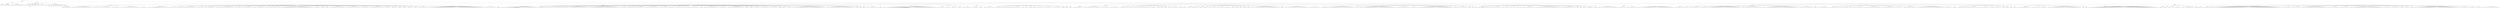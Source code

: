 digraph Tree {
	"t0" [label = "TEI"];
	"t1" [label = "teiHeader"];
	"t2" [label = "fileDesc"];
	"t3" [label = "titleStmt"];
	"t4" [label = "title"];
	"t5" [label = "author"];
	"t6" [label = "publicationStmt"];
	"t7" [label = "editor"];
	"t8" [label = "publisher"];
	"t9" [label = "idno"];
	"t10" [label = "rights"];
	"t11" [label = "SourceDesc"];
	"t12" [label = "genre"];
	"t13" [label = "inspiration"];
	"t14" [label = "structure"];
	"t15" [label = "type"];
	"t16" [label = "periode"];
	"t17" [label = "taille"];
	"t18" [label = "permalien"];
	"t19" [label = "refNum"];
	"t20" [label = "text"];
	"t21" [label = "front"];
	"t22" [label = "docTitle"];
	"t23" [label = "titlePart"];
	"t24" [label = "titlePart"];
	"t25" [label = "docDate"];
	"t26" [label = "docAuthor"];
	"t27" [label = "docImprint"];
	"t28" [label = "privilege"];
	"t29" [label = "head"];
	"t30" [label = "p"];
	"t31" [label = "imprimeur"];
	"t32" [label = "acheveImprime"];
	"t33" [label = "performance"];
	"t34" [label = "premiere"];
	"t35" [label = "div"];
	"t36" [label = "adresse"];
	"t37" [label = "head"];
	"t38" [label = "p"];
	"t39" [label = "p"];
	"t40" [label = "signature"];
	"t41" [label = "castList"];
	"t42" [label = "head"];
	"t43" [label = "castItem"];
	"t44" [label = "role"];
	"t45" [label = "castItem"];
	"t46" [label = "role"];
	"t47" [label = "castItem"];
	"t48" [label = "role"];
	"t49" [label = "castItem"];
	"t50" [label = "role"];
	"t51" [label = "castItem"];
	"t52" [label = "role"];
	"t53" [label = "castItem"];
	"t54" [label = "role"];
	"t55" [label = "castItem"];
	"t56" [label = "role"];
	"t57" [label = "castItem"];
	"t58" [label = "role"];
	"t59" [label = "castItem"];
	"t60" [label = "role"];
	"t61" [label = "set"];
	"t62" [label = "body"];
	"t63" [label = "div1"];
	"t64" [label = "head"];
	"t65" [label = "div2"];
	"t66" [label = "head"];
	"t67" [label = "sp"];
	"t68" [label = "speaker"];
	"t69" [label = "l"];
	"t70" [label = "l"];
	"t71" [label = "l"];
	"t72" [label = "l"];
	"t73" [label = "l"];
	"t74" [label = "l"];
	"t75" [label = "sp"];
	"t76" [label = "speaker"];
	"t77" [label = "l"];
	"t78" [label = "l"];
	"t79" [label = "l"];
	"t80" [label = "l"];
	"t81" [label = "l"];
	"t82" [label = "l"];
	"t83" [label = "l"];
	"t84" [label = "l"];
	"t85" [label = "l"];
	"t86" [label = "l"];
	"t87" [label = "l"];
	"t88" [label = "l"];
	"t89" [label = "l"];
	"t90" [label = "l"];
	"t91" [label = "l"];
	"t92" [label = "l"];
	"t93" [label = "sp"];
	"t94" [label = "speaker"];
	"t95" [label = "l"];
	"t96" [label = "l"];
	"t97" [label = "l"];
	"t98" [label = "l"];
	"t99" [label = "sp"];
	"t100" [label = "speaker"];
	"t101" [label = "l"];
	"t102" [label = "l"];
	"t103" [label = "l"];
	"t104" [label = "l"];
	"t105" [label = "l"];
	"t106" [label = "l"];
	"t107" [label = "l"];
	"t108" [label = "l"];
	"t109" [label = "sp"];
	"t110" [label = "speaker"];
	"t111" [label = "l"];
	"t112" [label = "l"];
	"t113" [label = "l"];
	"t114" [label = "l"];
	"t115" [label = "l"];
	"t116" [label = "l"];
	"t117" [label = "sp"];
	"t118" [label = "speaker"];
	"t119" [label = "l"];
	"t120" [label = "l"];
	"t121" [label = "l"];
	"t122" [label = "l"];
	"t123" [label = "l"];
	"t124" [label = "l"];
	"t125" [label = "l"];
	"t126" [label = "l"];
	"t127" [label = "l"];
	"t128" [label = "l"];
	"t129" [label = "l"];
	"t130" [label = "l"];
	"t131" [label = "l"];
	"t132" [label = "l"];
	"t133" [label = "sp"];
	"t134" [label = "speaker"];
	"t135" [label = "l"];
	"t136" [label = "l"];
	"t137" [label = "l"];
	"t138" [label = "l"];
	"t139" [label = "div2"];
	"t140" [label = "head"];
	"t141" [label = "sp"];
	"t142" [label = "speaker"];
	"t143" [label = "l"];
	"t144" [label = "l"];
	"t145" [label = "l"];
	"t146" [label = "l"];
	"t147" [label = "l"];
	"t148" [label = "l"];
	"t149" [label = "l"];
	"t150" [label = "l"];
	"t151" [label = "l"];
	"t152" [label = "l"];
	"t153" [label = "l"];
	"t154" [label = "l"];
	"t155" [label = "l"];
	"t156" [label = "l"];
	"t157" [label = "l"];
	"t158" [label = "l"];
	"t159" [label = "sp"];
	"t160" [label = "speaker"];
	"t161" [label = "l"];
	"t162" [label = "l"];
	"t163" [label = "l"];
	"t164" [label = "l"];
	"t165" [label = "sp"];
	"t166" [label = "speaker"];
	"t167" [label = "l"];
	"t168" [label = "sp"];
	"t169" [label = "speaker"];
	"t170" [label = "l"];
	"t171" [label = "sp"];
	"t172" [label = "speaker"];
	"t173" [label = "l"];
	"t174" [label = "l"];
	"t175" [label = "l"];
	"t176" [label = "l"];
	"t177" [label = "l"];
	"t178" [label = "l"];
	"t179" [label = "l"];
	"t180" [label = "l"];
	"t181" [label = "l"];
	"t182" [label = "l"];
	"t183" [label = "sp"];
	"t184" [label = "speaker"];
	"t185" [label = "l"];
	"t186" [label = "l"];
	"t187" [label = "l"];
	"t188" [label = "l"];
	"t189" [label = "sp"];
	"t190" [label = "speaker"];
	"t191" [label = "l"];
	"t192" [label = "l"];
	"t193" [label = "l"];
	"t194" [label = "l"];
	"t195" [label = "l"];
	"t196" [label = "l"];
	"t197" [label = "l"];
	"t198" [label = "l"];
	"t199" [label = "sp"];
	"t200" [label = "speaker"];
	"t201" [label = "l"];
	"t202" [label = "sp"];
	"t203" [label = "speaker"];
	"t204" [label = "l"];
	"t205" [label = "l"];
	"t206" [label = "l"];
	"t207" [label = "l"];
	"t208" [label = "l"];
	"t209" [label = "l"];
	"t210" [label = "l"];
	"t211" [label = "l"];
	"t212" [label = "l"];
	"t213" [label = "l"];
	"t214" [label = "l"];
	"t215" [label = "sp"];
	"t216" [label = "speaker"];
	"t217" [label = "l"];
	"t218" [label = "l"];
	"t219" [label = "l"];
	"t220" [label = "l"];
	"t221" [label = "sp"];
	"t222" [label = "speaker"];
	"t223" [label = "l"];
	"t224" [label = "l"];
	"t225" [label = "l"];
	"t226" [label = "l"];
	"t227" [label = "l"];
	"t228" [label = "l"];
	"t229" [label = "l"];
	"t230" [label = "l"];
	"t231" [label = "sp"];
	"t232" [label = "speaker"];
	"t233" [label = "l"];
	"t234" [label = "l"];
	"t235" [label = "l"];
	"t236" [label = "l"];
	"t237" [label = "l"];
	"t238" [label = "l"];
	"t239" [label = "l"];
	"t240" [label = "l"];
	"t241" [label = "sp"];
	"t242" [label = "speaker"];
	"t243" [label = "l"];
	"t244" [label = "l"];
	"t245" [label = "sp"];
	"t246" [label = "speaker"];
	"t247" [label = "l"];
	"t248" [label = "sp"];
	"t249" [label = "speaker"];
	"t250" [label = "l"];
	"t251" [label = "l"];
	"t252" [label = "sp"];
	"t253" [label = "speaker"];
	"t254" [label = "l"];
	"t255" [label = "l"];
	"t256" [label = "l"];
	"t257" [label = "l"];
	"t258" [label = "l"];
	"t259" [label = "l"];
	"t260" [label = "l"];
	"t261" [label = "l"];
	"t262" [label = "l"];
	"t263" [label = "l"];
	"t264" [label = "l"];
	"t265" [label = "l"];
	"t266" [label = "l"];
	"t267" [label = "l"];
	"t268" [label = "l"];
	"t269" [label = "l"];
	"t270" [label = "l"];
	"t271" [label = "l"];
	"t272" [label = "l"];
	"t273" [label = "l"];
	"t274" [label = "l"];
	"t275" [label = "l"];
	"t276" [label = "l"];
	"t277" [label = "l"];
	"t278" [label = "l"];
	"t279" [label = "l"];
	"t280" [label = "l"];
	"t281" [label = "l"];
	"t282" [label = "sp"];
	"t283" [label = "speaker"];
	"t284" [label = "l"];
	"t285" [label = "l"];
	"t286" [label = "l"];
	"t287" [label = "sp"];
	"t288" [label = "speaker"];
	"t289" [label = "l"];
	"t290" [label = "l"];
	"t291" [label = "l"];
	"t292" [label = "sp"];
	"t293" [label = "speaker"];
	"t294" [label = "l"];
	"t295" [label = "sp"];
	"t296" [label = "speaker"];
	"t297" [label = "l"];
	"t298" [label = "l"];
	"t299" [label = "l"];
	"t300" [label = "l"];
	"t301" [label = "l"];
	"t302" [label = "l"];
	"t303" [label = "l"];
	"t304" [label = "l"];
	"t305" [label = "l"];
	"t306" [label = "l"];
	"t307" [label = "l"];
	"t308" [label = "l"];
	"t309" [label = "sp"];
	"t310" [label = "speaker"];
	"t311" [label = "l"];
	"t312" [label = "l"];
	"t313" [label = "l"];
	"t314" [label = "l"];
	"t315" [label = "l"];
	"t316" [label = "l"];
	"t317" [label = "l"];
	"t318" [label = "l"];
	"t319" [label = "l"];
	"t320" [label = "l"];
	"t321" [label = "sp"];
	"t322" [label = "speaker"];
	"t323" [label = "l"];
	"t324" [label = "l"];
	"t325" [label = "l"];
	"t326" [label = "l"];
	"t327" [label = "l"];
	"t328" [label = "l"];
	"t329" [label = "sp"];
	"t330" [label = "speaker"];
	"t331" [label = "l"];
	"t332" [label = "l"];
	"t333" [label = "l"];
	"t334" [label = "l"];
	"t335" [label = "l"];
	"t336" [label = "l"];
	"t337" [label = "l"];
	"t338" [label = "l"];
	"t339" [label = "l"];
	"t340" [label = "l"];
	"t341" [label = "sp"];
	"t342" [label = "speaker"];
	"t343" [label = "l"];
	"t344" [label = "l"];
	"t345" [label = "l"];
	"t346" [label = "l"];
	"t347" [label = "sp"];
	"t348" [label = "speaker"];
	"t349" [label = "l"];
	"t350" [label = "l"];
	"t351" [label = "l"];
	"t352" [label = "l"];
	"t353" [label = "sp"];
	"t354" [label = "speaker"];
	"t355" [label = "l"];
	"t356" [label = "l"];
	"t357" [label = "sp"];
	"t358" [label = "speaker"];
	"t359" [label = "l"];
	"t360" [label = "l"];
	"t361" [label = "sp"];
	"t362" [label = "speaker"];
	"t363" [label = "l"];
	"t364" [label = "l"];
	"t365" [label = "l"];
	"t366" [label = "l"];
	"t367" [label = "sp"];
	"t368" [label = "speaker"];
	"t369" [label = "l"];
	"t370" [label = "l"];
	"t371" [label = "sp"];
	"t372" [label = "speaker"];
	"t373" [label = "l"];
	"t374" [label = "l"];
	"t375" [label = "l"];
	"t376" [label = "l"];
	"t377" [label = "l"];
	"t378" [label = "l"];
	"t379" [label = "sp"];
	"t380" [label = "speaker"];
	"t381" [label = "l"];
	"t382" [label = "l"];
	"t383" [label = "l"];
	"t384" [label = "l"];
	"t385" [label = "l"];
	"t386" [label = "l"];
	"t387" [label = "l"];
	"t388" [label = "l"];
	"t389" [label = "l"];
	"t390" [label = "l"];
	"t391" [label = "l"];
	"t392" [label = "l"];
	"t393" [label = "l"];
	"t394" [label = "l"];
	"t395" [label = "l"];
	"t396" [label = "l"];
	"t397" [label = "l"];
	"t398" [label = "l"];
	"t399" [label = "l"];
	"t400" [label = "l"];
	"t401" [label = "l"];
	"t402" [label = "l"];
	"t403" [label = "l"];
	"t404" [label = "l"];
	"t405" [label = "l"];
	"t406" [label = "l"];
	"t407" [label = "l"];
	"t408" [label = "l"];
	"t409" [label = "l"];
	"t410" [label = "l"];
	"t411" [label = "l"];
	"t412" [label = "l"];
	"t413" [label = "l"];
	"t414" [label = "l"];
	"t415" [label = "l"];
	"t416" [label = "l"];
	"t417" [label = "l"];
	"t418" [label = "l"];
	"t419" [label = "l"];
	"t420" [label = "l"];
	"t421" [label = "l"];
	"t422" [label = "l"];
	"t423" [label = "l"];
	"t424" [label = "l"];
	"t425" [label = "sp"];
	"t426" [label = "speaker"];
	"t427" [label = "l"];
	"t428" [label = "l"];
	"t429" [label = "l"];
	"t430" [label = "l"];
	"t431" [label = "l"];
	"t432" [label = "l"];
	"t433" [label = "l"];
	"t434" [label = "l"];
	"t435" [label = "sp"];
	"t436" [label = "speaker"];
	"t437" [label = "l"];
	"t438" [label = "l"];
	"t439" [label = "div1"];
	"t440" [label = "head"];
	"t441" [label = "div2"];
	"t442" [label = "head"];
	"t443" [label = "sp"];
	"t444" [label = "speaker"];
	"t445" [label = "l"];
	"t446" [label = "l"];
	"t447" [label = "l"];
	"t448" [label = "l"];
	"t449" [label = "l"];
	"t450" [label = "l"];
	"t451" [label = "l"];
	"t452" [label = "l"];
	"t453" [label = "l"];
	"t454" [label = "l"];
	"t455" [label = "l"];
	"t456" [label = "l"];
	"t457" [label = "l"];
	"t458" [label = "l"];
	"t459" [label = "l"];
	"t460" [label = "l"];
	"t461" [label = "l"];
	"t462" [label = "l"];
	"t463" [label = "l"];
	"t464" [label = "l"];
	"t465" [label = "l"];
	"t466" [label = "l"];
	"t467" [label = "l"];
	"t468" [label = "l"];
	"t469" [label = "l"];
	"t470" [label = "l"];
	"t471" [label = "l"];
	"t472" [label = "l"];
	"t473" [label = "div2"];
	"t474" [label = "head"];
	"t475" [label = "sp"];
	"t476" [label = "speaker"];
	"t477" [label = "l"];
	"t478" [label = "sp"];
	"t479" [label = "speaker"];
	"t480" [label = "l"];
	"t481" [label = "sp"];
	"t482" [label = "speaker"];
	"t483" [label = "l"];
	"t484" [label = "l"];
	"t485" [label = "sp"];
	"t486" [label = "speaker"];
	"t487" [label = "l"];
	"t488" [label = "l"];
	"t489" [label = "sp"];
	"t490" [label = "speaker"];
	"t491" [label = "l"];
	"t492" [label = "sp"];
	"t493" [label = "speaker"];
	"t494" [label = "l"];
	"t495" [label = "sp"];
	"t496" [label = "speaker"];
	"t497" [label = "l"];
	"t498" [label = "sp"];
	"t499" [label = "speaker"];
	"t500" [label = "l"];
	"t501" [label = "sp"];
	"t502" [label = "speaker"];
	"t503" [label = "l"];
	"t504" [label = "l"];
	"t505" [label = "l"];
	"t506" [label = "l"];
	"t507" [label = "l"];
	"t508" [label = "l"];
	"t509" [label = "l"];
	"t510" [label = "l"];
	"t511" [label = "l"];
	"t512" [label = "l"];
	"t513" [label = "l"];
	"t514" [label = "l"];
	"t515" [label = "l"];
	"t516" [label = "l"];
	"t517" [label = "l"];
	"t518" [label = "l"];
	"t519" [label = "sp"];
	"t520" [label = "speaker"];
	"t521" [label = "l"];
	"t522" [label = "l"];
	"t523" [label = "l"];
	"t524" [label = "l"];
	"t525" [label = "l"];
	"t526" [label = "l"];
	"t527" [label = "l"];
	"t528" [label = "l"];
	"t529" [label = "l"];
	"t530" [label = "l"];
	"t531" [label = "l"];
	"t532" [label = "l"];
	"t533" [label = "l"];
	"t534" [label = "l"];
	"t535" [label = "l"];
	"t536" [label = "l"];
	"t537" [label = "l"];
	"t538" [label = "l"];
	"t539" [label = "l"];
	"t540" [label = "l"];
	"t541" [label = "l"];
	"t542" [label = "l"];
	"t543" [label = "l"];
	"t544" [label = "l"];
	"t545" [label = "sp"];
	"t546" [label = "speaker"];
	"t547" [label = "l"];
	"t548" [label = "l"];
	"t549" [label = "l"];
	"t550" [label = "l"];
	"t551" [label = "sp"];
	"t552" [label = "speaker"];
	"t553" [label = "l"];
	"t554" [label = "sp"];
	"t555" [label = "speaker"];
	"t556" [label = "l"];
	"t557" [label = "sp"];
	"t558" [label = "speaker"];
	"t559" [label = "l"];
	"t560" [label = "l"];
	"t561" [label = "l"];
	"t562" [label = "l"];
	"t563" [label = "l"];
	"t564" [label = "l"];
	"t565" [label = "l"];
	"t566" [label = "l"];
	"t567" [label = "sp"];
	"t568" [label = "speaker"];
	"t569" [label = "l"];
	"t570" [label = "l"];
	"t571" [label = "l"];
	"t572" [label = "l"];
	"t573" [label = "l"];
	"t574" [label = "l"];
	"t575" [label = "l"];
	"t576" [label = "l"];
	"t577" [label = "l"];
	"t578" [label = "l"];
	"t579" [label = "sp"];
	"t580" [label = "speaker"];
	"t581" [label = "l"];
	"t582" [label = "l"];
	"t583" [label = "l"];
	"t584" [label = "l"];
	"t585" [label = "l"];
	"t586" [label = "l"];
	"t587" [label = "sp"];
	"t588" [label = "speaker"];
	"t589" [label = "l"];
	"t590" [label = "l"];
	"t591" [label = "l"];
	"t592" [label = "l"];
	"t593" [label = "sp"];
	"t594" [label = "speaker"];
	"t595" [label = "l"];
	"t596" [label = "l"];
	"t597" [label = "sp"];
	"t598" [label = "speaker"];
	"t599" [label = "l"];
	"t600" [label = "l"];
	"t601" [label = "sp"];
	"t602" [label = "speaker"];
	"t603" [label = "l"];
	"t604" [label = "sp"];
	"t605" [label = "speaker"];
	"t606" [label = "l"];
	"t607" [label = "l"];
	"t608" [label = "l"];
	"t609" [label = "l"];
	"t610" [label = "l"];
	"t611" [label = "l"];
	"t612" [label = "l"];
	"t613" [label = "l"];
	"t614" [label = "sp"];
	"t615" [label = "speaker"];
	"t616" [label = "l"];
	"t617" [label = "sp"];
	"t618" [label = "speaker"];
	"t619" [label = "l"];
	"t620" [label = "l"];
	"t621" [label = "l"];
	"t622" [label = "l"];
	"t623" [label = "l"];
	"t624" [label = "l"];
	"t625" [label = "l"];
	"t626" [label = "l"];
	"t627" [label = "l"];
	"t628" [label = "l"];
	"t629" [label = "l"];
	"t630" [label = "l"];
	"t631" [label = "sp"];
	"t632" [label = "speaker"];
	"t633" [label = "l"];
	"t634" [label = "l"];
	"t635" [label = "l"];
	"t636" [label = "l"];
	"t637" [label = "sp"];
	"t638" [label = "speaker"];
	"t639" [label = "l"];
	"t640" [label = "l"];
	"t641" [label = "l"];
	"t642" [label = "l"];
	"t643" [label = "l"];
	"t644" [label = "l"];
	"t645" [label = "l"];
	"t646" [label = "l"];
	"t647" [label = "l"];
	"t648" [label = "l"];
	"t649" [label = "l"];
	"t650" [label = "l"];
	"t651" [label = "l"];
	"t652" [label = "sp"];
	"t653" [label = "speaker"];
	"t654" [label = "l"];
	"t655" [label = "l"];
	"t656" [label = "sp"];
	"t657" [label = "speaker"];
	"t658" [label = "l"];
	"t659" [label = "l"];
	"t660" [label = "sp"];
	"t661" [label = "speaker"];
	"t662" [label = "l"];
	"t663" [label = "l"];
	"t664" [label = "l"];
	"t665" [label = "l"];
	"t666" [label = "sp"];
	"t667" [label = "speaker"];
	"t668" [label = "l"];
	"t669" [label = "l"];
	"t670" [label = "l"];
	"t671" [label = "l"];
	"t672" [label = "l"];
	"t673" [label = "sp"];
	"t674" [label = "speaker"];
	"t675" [label = "l"];
	"t676" [label = "l"];
	"t677" [label = "l"];
	"t678" [label = "l"];
	"t679" [label = "l"];
	"t680" [label = "l"];
	"t681" [label = "sp"];
	"t682" [label = "speaker"];
	"t683" [label = "l"];
	"t684" [label = "sp"];
	"t685" [label = "speaker"];
	"t686" [label = "l"];
	"t687" [label = "l"];
	"t688" [label = "l"];
	"t689" [label = "sp"];
	"t690" [label = "speaker"];
	"t691" [label = "l"];
	"t692" [label = "l"];
	"t693" [label = "sp"];
	"t694" [label = "speaker"];
	"t695" [label = "l"];
	"t696" [label = "l"];
	"t697" [label = "l"];
	"t698" [label = "l"];
	"t699" [label = "l"];
	"t700" [label = "l"];
	"t701" [label = "l"];
	"t702" [label = "l"];
	"t703" [label = "l"];
	"t704" [label = "l"];
	"t705" [label = "l"];
	"t706" [label = "l"];
	"t707" [label = "l"];
	"t708" [label = "l"];
	"t709" [label = "l"];
	"t710" [label = "l"];
	"t711" [label = "l"];
	"t712" [label = "l"];
	"t713" [label = "l"];
	"t714" [label = "l"];
	"t715" [label = "l"];
	"t716" [label = "l"];
	"t717" [label = "l"];
	"t718" [label = "l"];
	"t719" [label = "l"];
	"t720" [label = "l"];
	"t721" [label = "sp"];
	"t722" [label = "speaker"];
	"t723" [label = "l"];
	"t724" [label = "l"];
	"t725" [label = "l"];
	"t726" [label = "l"];
	"t727" [label = "l"];
	"t728" [label = "l"];
	"t729" [label = "l"];
	"t730" [label = "l"];
	"t731" [label = "l"];
	"t732" [label = "l"];
	"t733" [label = "l"];
	"t734" [label = "l"];
	"t735" [label = "l"];
	"t736" [label = "l"];
	"t737" [label = "l"];
	"t738" [label = "l"];
	"t739" [label = "l"];
	"t740" [label = "l"];
	"t741" [label = "l"];
	"t742" [label = "l"];
	"t743" [label = "l"];
	"t744" [label = "l"];
	"t745" [label = "sp"];
	"t746" [label = "speaker"];
	"t747" [label = "l"];
	"t748" [label = "sp"];
	"t749" [label = "speaker"];
	"t750" [label = "l"];
	"t751" [label = "sp"];
	"t752" [label = "speaker"];
	"t753" [label = "l"];
	"t754" [label = "l"];
	"t755" [label = "sp"];
	"t756" [label = "speaker"];
	"t757" [label = "l"];
	"t758" [label = "l"];
	"t759" [label = "l"];
	"t760" [label = "l"];
	"t761" [label = "l"];
	"t762" [label = "l"];
	"t763" [label = "l"];
	"t764" [label = "l"];
	"t765" [label = "sp"];
	"t766" [label = "speaker"];
	"t767" [label = "l"];
	"t768" [label = "l"];
	"t769" [label = "div2"];
	"t770" [label = "head"];
	"t771" [label = "sp"];
	"t772" [label = "speaker"];
	"t773" [label = "l"];
	"t774" [label = "l"];
	"t775" [label = "l"];
	"t776" [label = "l"];
	"t777" [label = "l"];
	"t778" [label = "l"];
	"t779" [label = "l"];
	"t780" [label = "l"];
	"t781" [label = "l"];
	"t782" [label = "l"];
	"t783" [label = "l"];
	"t784" [label = "l"];
	"t785" [label = "l"];
	"t786" [label = "l"];
	"t787" [label = "l"];
	"t788" [label = "l"];
	"t789" [label = "l"];
	"t790" [label = "l"];
	"t791" [label = "l"];
	"t792" [label = "l"];
	"t793" [label = "l"];
	"t794" [label = "l"];
	"t795" [label = "l"];
	"t796" [label = "l"];
	"t797" [label = "l"];
	"t798" [label = "l"];
	"t799" [label = "l"];
	"t800" [label = "l"];
	"t801" [label = "l"];
	"t802" [label = "l"];
	"t803" [label = "l"];
	"t804" [label = "l"];
	"t805" [label = "l"];
	"t806" [label = "l"];
	"t807" [label = "l"];
	"t808" [label = "l"];
	"t809" [label = "l"];
	"t810" [label = "l"];
	"t811" [label = "l"];
	"t812" [label = "l"];
	"t813" [label = "l"];
	"t814" [label = "l"];
	"t815" [label = "div2"];
	"t816" [label = "head"];
	"t817" [label = "sp"];
	"t818" [label = "speaker"];
	"t819" [label = "l"];
	"t820" [label = "l"];
	"t821" [label = "l"];
	"t822" [label = "l"];
	"t823" [label = "sp"];
	"t824" [label = "speaker"];
	"t825" [label = "l"];
	"t826" [label = "l"];
	"t827" [label = "l"];
	"t828" [label = "l"];
	"t829" [label = "sp"];
	"t830" [label = "speaker"];
	"t831" [label = "l"];
	"t832" [label = "l"];
	"t833" [label = "l"];
	"t834" [label = "l"];
	"t835" [label = "sp"];
	"t836" [label = "speaker"];
	"t837" [label = "l"];
	"t838" [label = "l"];
	"t839" [label = "sp"];
	"t840" [label = "speaker"];
	"t841" [label = "l"];
	"t842" [label = "l"];
	"t843" [label = "l"];
	"t844" [label = "l"];
	"t845" [label = "l"];
	"t846" [label = "l"];
	"t847" [label = "div2"];
	"t848" [label = "head"];
	"t849" [label = "sp"];
	"t850" [label = "speaker"];
	"t851" [label = "l"];
	"t852" [label = "l"];
	"t853" [label = "l"];
	"t854" [label = "l"];
	"t855" [label = "sp"];
	"t856" [label = "speaker"];
	"t857" [label = "l"];
	"t858" [label = "l"];
	"t859" [label = "sp"];
	"t860" [label = "speaker"];
	"t861" [label = "l"];
	"t862" [label = "l"];
	"t863" [label = "l"];
	"t864" [label = "l"];
	"t865" [label = "l"];
	"t866" [label = "l"];
	"t867" [label = "l"];
	"t868" [label = "l"];
	"t869" [label = "div2"];
	"t870" [label = "head"];
	"t871" [label = "sp"];
	"t872" [label = "speaker"];
	"t873" [label = "l"];
	"t874" [label = "sp"];
	"t875" [label = "speaker"];
	"t876" [label = "l"];
	"t877" [label = "sp"];
	"t878" [label = "speaker"];
	"t879" [label = "l"];
	"t880" [label = "sp"];
	"t881" [label = "speaker"];
	"t882" [label = "l"];
	"t883" [label = "sp"];
	"t884" [label = "speaker"];
	"t885" [label = "l"];
	"t886" [label = "sp"];
	"t887" [label = "speaker"];
	"t888" [label = "l"];
	"t889" [label = "l"];
	"t890" [label = "l"];
	"t891" [label = "l"];
	"t892" [label = "l"];
	"t893" [label = "l"];
	"t894" [label = "l"];
	"t895" [label = "sp"];
	"t896" [label = "speaker"];
	"t897" [label = "l"];
	"t898" [label = "l"];
	"t899" [label = "l"];
	"t900" [label = "l"];
	"t901" [label = "sp"];
	"t902" [label = "speaker"];
	"t903" [label = "l"];
	"t904" [label = "l"];
	"t905" [label = "sp"];
	"t906" [label = "speaker"];
	"t907" [label = "l"];
	"t908" [label = "sp"];
	"t909" [label = "speaker"];
	"t910" [label = "l"];
	"t911" [label = "l"];
	"t912" [label = "l"];
	"t913" [label = "l"];
	"t914" [label = "sp"];
	"t915" [label = "speaker"];
	"t916" [label = "l"];
	"t917" [label = "l"];
	"t918" [label = "l"];
	"t919" [label = "l"];
	"t920" [label = "l"];
	"t921" [label = "l"];
	"t922" [label = "sp"];
	"t923" [label = "speaker"];
	"t924" [label = "l"];
	"t925" [label = "l"];
	"t926" [label = "l"];
	"t927" [label = "l"];
	"t928" [label = "l"];
	"t929" [label = "l"];
	"t930" [label = "sp"];
	"t931" [label = "speaker"];
	"t932" [label = "l"];
	"t933" [label = "sp"];
	"t934" [label = "speaker"];
	"t935" [label = "l"];
	"t936" [label = "sp"];
	"t937" [label = "speaker"];
	"t938" [label = "l"];
	"t939" [label = "l"];
	"t940" [label = "div1"];
	"t941" [label = "head"];
	"t942" [label = "div2"];
	"t943" [label = "head"];
	"t944" [label = "sp"];
	"t945" [label = "speaker"];
	"t946" [label = "note"];
	"t947" [label = "l"];
	"t948" [label = "l"];
	"t949" [label = "l"];
	"t950" [label = "l"];
	"t951" [label = "l"];
	"t952" [label = "l"];
	"t953" [label = "sp"];
	"t954" [label = "speaker"];
	"t955" [label = "l"];
	"t956" [label = "l"];
	"t957" [label = "l"];
	"t958" [label = "l"];
	"t959" [label = "l"];
	"t960" [label = "l"];
	"t961" [label = "l"];
	"t962" [label = "l"];
	"t963" [label = "l"];
	"t964" [label = "l"];
	"t965" [label = "l"];
	"t966" [label = "l"];
	"t967" [label = "sp"];
	"t968" [label = "speaker"];
	"t969" [label = "l"];
	"t970" [label = "l"];
	"t971" [label = "l"];
	"t972" [label = "l"];
	"t973" [label = "l"];
	"t974" [label = "l"];
	"t975" [label = "sp"];
	"t976" [label = "speaker"];
	"t977" [label = "l"];
	"t978" [label = "l"];
	"t979" [label = "l"];
	"t980" [label = "l"];
	"t981" [label = "l"];
	"t982" [label = "l"];
	"t983" [label = "div2"];
	"t984" [label = "head"];
	"t985" [label = "sp"];
	"t986" [label = "speaker"];
	"t987" [label = "l"];
	"t988" [label = "l"];
	"t989" [label = "sp"];
	"t990" [label = "speaker"];
	"t991" [label = "l"];
	"t992" [label = "l"];
	"t993" [label = "sp"];
	"t994" [label = "speaker"];
	"t995" [label = "l"];
	"t996" [label = "l"];
	"t997" [label = "l"];
	"t998" [label = "sp"];
	"t999" [label = "speaker"];
	"t1000" [label = "l"];
	"t1001" [label = "sp"];
	"t1002" [label = "speaker"];
	"t1003" [label = "l"];
	"t1004" [label = "sp"];
	"t1005" [label = "speaker"];
	"t1006" [label = "l"];
	"t1007" [label = "sp"];
	"t1008" [label = "speaker"];
	"t1009" [label = "l"];
	"t1010" [label = "l"];
	"t1011" [label = "sp"];
	"t1012" [label = "speaker"];
	"t1013" [label = "l"];
	"t1014" [label = "sp"];
	"t1015" [label = "speaker"];
	"t1016" [label = "l"];
	"t1017" [label = "l"];
	"t1018" [label = "l"];
	"t1019" [label = "sp"];
	"t1020" [label = "speaker"];
	"t1021" [label = "l"];
	"t1022" [label = "sp"];
	"t1023" [label = "speaker"];
	"t1024" [label = "l"];
	"t1025" [label = "sp"];
	"t1026" [label = "speaker"];
	"t1027" [label = "l"];
	"t1028" [label = "l"];
	"t1029" [label = "sp"];
	"t1030" [label = "speaker"];
	"t1031" [label = "l"];
	"t1032" [label = "sp"];
	"t1033" [label = "speaker"];
	"t1034" [label = "l"];
	"t1035" [label = "l"];
	"t1036" [label = "l"];
	"t1037" [label = "l"];
	"t1038" [label = "l"];
	"t1039" [label = "sp"];
	"t1040" [label = "speaker"];
	"t1041" [label = "l"];
	"t1042" [label = "sp"];
	"t1043" [label = "speaker"];
	"t1044" [label = "l"];
	"t1045" [label = "l"];
	"t1046" [label = "div2"];
	"t1047" [label = "head"];
	"t1048" [label = "sp"];
	"t1049" [label = "speaker"];
	"t1050" [label = "l"];
	"t1051" [label = "l"];
	"t1052" [label = "sp"];
	"t1053" [label = "speaker"];
	"t1054" [label = "l"];
	"t1055" [label = "sp"];
	"t1056" [label = "speaker"];
	"t1057" [label = "l"];
	"t1058" [label = "l"];
	"t1059" [label = "sp"];
	"t1060" [label = "speaker"];
	"t1061" [label = "l"];
	"t1062" [label = "l"];
	"t1063" [label = "sp"];
	"t1064" [label = "speaker"];
	"t1065" [label = "l"];
	"t1066" [label = "l"];
	"t1067" [label = "l"];
	"t1068" [label = "sp"];
	"t1069" [label = "speaker"];
	"t1070" [label = "l"];
	"t1071" [label = "l"];
	"t1072" [label = "l"];
	"t1073" [label = "l"];
	"t1074" [label = "sp"];
	"t1075" [label = "speaker"];
	"t1076" [label = "l"];
	"t1077" [label = "l"];
	"t1078" [label = "l"];
	"t1079" [label = "l"];
	"t1080" [label = "l"];
	"t1081" [label = "sp"];
	"t1082" [label = "speaker"];
	"t1083" [label = "l"];
	"t1084" [label = "l"];
	"t1085" [label = "l"];
	"t1086" [label = "l"];
	"t1087" [label = "sp"];
	"t1088" [label = "speaker"];
	"t1089" [label = "l"];
	"t1090" [label = "l"];
	"t1091" [label = "sp"];
	"t1092" [label = "speaker"];
	"t1093" [label = "l"];
	"t1094" [label = "sp"];
	"t1095" [label = "speaker"];
	"t1096" [label = "l"];
	"t1097" [label = "l"];
	"t1098" [label = "sp"];
	"t1099" [label = "speaker"];
	"t1100" [label = "l"];
	"t1101" [label = "sp"];
	"t1102" [label = "speaker"];
	"t1103" [label = "l"];
	"t1104" [label = "l"];
	"t1105" [label = "sp"];
	"t1106" [label = "speaker"];
	"t1107" [label = "l"];
	"t1108" [label = "l"];
	"t1109" [label = "l"];
	"t1110" [label = "l"];
	"t1111" [label = "l"];
	"t1112" [label = "l"];
	"t1113" [label = "l"];
	"t1114" [label = "l"];
	"t1115" [label = "l"];
	"t1116" [label = "l"];
	"t1117" [label = "l"];
	"t1118" [label = "l"];
	"t1119" [label = "l"];
	"t1120" [label = "l"];
	"t1121" [label = "l"];
	"t1122" [label = "l"];
	"t1123" [label = "l"];
	"t1124" [label = "l"];
	"t1125" [label = "l"];
	"t1126" [label = "l"];
	"t1127" [label = "l"];
	"t1128" [label = "l"];
	"t1129" [label = "sp"];
	"t1130" [label = "speaker"];
	"t1131" [label = "l"];
	"t1132" [label = "l"];
	"t1133" [label = "sp"];
	"t1134" [label = "speaker"];
	"t1135" [label = "l"];
	"t1136" [label = "l"];
	"t1137" [label = "l"];
	"t1138" [label = "l"];
	"t1139" [label = "l"];
	"t1140" [label = "l"];
	"t1141" [label = "l"];
	"t1142" [label = "l"];
	"t1143" [label = "l"];
	"t1144" [label = "l"];
	"t1145" [label = "l"];
	"t1146" [label = "l"];
	"t1147" [label = "l"];
	"t1148" [label = "l"];
	"t1149" [label = "l"];
	"t1150" [label = "l"];
	"t1151" [label = "l"];
	"t1152" [label = "l"];
	"t1153" [label = "sp"];
	"t1154" [label = "speaker"];
	"t1155" [label = "l"];
	"t1156" [label = "l"];
	"t1157" [label = "l"];
	"t1158" [label = "l"];
	"t1159" [label = "l"];
	"t1160" [label = "l"];
	"t1161" [label = "l"];
	"t1162" [label = "l"];
	"t1163" [label = "div2"];
	"t1164" [label = "head"];
	"t1165" [label = "sp"];
	"t1166" [label = "speaker"];
	"t1167" [label = "l"];
	"t1168" [label = "l"];
	"t1169" [label = "sp"];
	"t1170" [label = "speaker"];
	"t1171" [label = "l"];
	"t1172" [label = "l"];
	"t1173" [label = "l"];
	"t1174" [label = "l"];
	"t1175" [label = "l"];
	"t1176" [label = "l"];
	"t1177" [label = "l"];
	"t1178" [label = "l"];
	"t1179" [label = "l"];
	"t1180" [label = "l"];
	"t1181" [label = "l"];
	"t1182" [label = "l"];
	"t1183" [label = "l"];
	"t1184" [label = "l"];
	"t1185" [label = "l"];
	"t1186" [label = "l"];
	"t1187" [label = "l"];
	"t1188" [label = "l"];
	"t1189" [label = "l"];
	"t1190" [label = "l"];
	"t1191" [label = "l"];
	"t1192" [label = "l"];
	"t1193" [label = "sp"];
	"t1194" [label = "speaker"];
	"t1195" [label = "l"];
	"t1196" [label = "l"];
	"t1197" [label = "sp"];
	"t1198" [label = "speaker"];
	"t1199" [label = "l"];
	"t1200" [label = "l"];
	"t1201" [label = "l"];
	"t1202" [label = "l"];
	"t1203" [label = "l"];
	"t1204" [label = "l"];
	"t1205" [label = "l"];
	"t1206" [label = "l"];
	"t1207" [label = "l"];
	"t1208" [label = "l"];
	"t1209" [label = "l"];
	"t1210" [label = "l"];
	"t1211" [label = "l"];
	"t1212" [label = "l"];
	"t1213" [label = "l"];
	"t1214" [label = "l"];
	"t1215" [label = "l"];
	"t1216" [label = "l"];
	"t1217" [label = "l"];
	"t1218" [label = "l"];
	"t1219" [label = "l"];
	"t1220" [label = "l"];
	"t1221" [label = "l"];
	"t1222" [label = "l"];
	"t1223" [label = "l"];
	"t1224" [label = "l"];
	"t1225" [label = "l"];
	"t1226" [label = "l"];
	"t1227" [label = "sp"];
	"t1228" [label = "speaker"];
	"t1229" [label = "l"];
	"t1230" [label = "l"];
	"t1231" [label = "l"];
	"t1232" [label = "l"];
	"t1233" [label = "l"];
	"t1234" [label = "l"];
	"t1235" [label = "l"];
	"t1236" [label = "l"];
	"t1237" [label = "l"];
	"t1238" [label = "l"];
	"t1239" [label = "sp"];
	"t1240" [label = "speaker"];
	"t1241" [label = "l"];
	"t1242" [label = "l"];
	"t1243" [label = "l"];
	"t1244" [label = "l"];
	"t1245" [label = "sp"];
	"t1246" [label = "speaker"];
	"t1247" [label = "l"];
	"t1248" [label = "l"];
	"t1249" [label = "l"];
	"t1250" [label = "l"];
	"t1251" [label = "l"];
	"t1252" [label = "l"];
	"t1253" [label = "l"];
	"t1254" [label = "l"];
	"t1255" [label = "l"];
	"t1256" [label = "l"];
	"t1257" [label = "l"];
	"t1258" [label = "l"];
	"t1259" [label = "l"];
	"t1260" [label = "l"];
	"t1261" [label = "l"];
	"t1262" [label = "l"];
	"t1263" [label = "l"];
	"t1264" [label = "l"];
	"t1265" [label = "l"];
	"t1266" [label = "l"];
	"t1267" [label = "l"];
	"t1268" [label = "l"];
	"t1269" [label = "l"];
	"t1270" [label = "l"];
	"t1271" [label = "l"];
	"t1272" [label = "l"];
	"t1273" [label = "l"];
	"t1274" [label = "l"];
	"t1275" [label = "sp"];
	"t1276" [label = "speaker"];
	"t1277" [label = "l"];
	"t1278" [label = "sp"];
	"t1279" [label = "speaker"];
	"t1280" [label = "l"];
	"t1281" [label = "l"];
	"t1282" [label = "l"];
	"t1283" [label = "l"];
	"t1284" [label = "l"];
	"t1285" [label = "l"];
	"t1286" [label = "l"];
	"t1287" [label = "sp"];
	"t1288" [label = "speaker"];
	"t1289" [label = "l"];
	"t1290" [label = "sp"];
	"t1291" [label = "speaker"];
	"t1292" [label = "l"];
	"t1293" [label = "sp"];
	"t1294" [label = "speaker"];
	"t1295" [label = "l"];
	"t1296" [label = "div2"];
	"t1297" [label = "head"];
	"t1298" [label = "stage"];
	"t1299" [label = "sp"];
	"t1300" [label = "speaker"];
	"t1301" [label = "l"];
	"t1302" [label = "sp"];
	"t1303" [label = "speaker"];
	"t1304" [label = "l"];
	"t1305" [label = "l"];
	"t1306" [label = "sp"];
	"t1307" [label = "speaker"];
	"t1308" [label = "l"];
	"t1309" [label = "l"];
	"t1310" [label = "sp"];
	"t1311" [label = "speaker"];
	"t1312" [label = "l"];
	"t1313" [label = "l"];
	"t1314" [label = "l"];
	"t1315" [label = "l"];
	"t1316" [label = "l"];
	"t1317" [label = "l"];
	"t1318" [label = "l"];
	"t1319" [label = "l"];
	"t1320" [label = "sp"];
	"t1321" [label = "speaker"];
	"t1322" [label = "l"];
	"t1323" [label = "l"];
	"t1324" [label = "l"];
	"t1325" [label = "l"];
	"t1326" [label = "sp"];
	"t1327" [label = "speaker"];
	"t1328" [label = "l"];
	"t1329" [label = "l"];
	"t1330" [label = "l"];
	"t1331" [label = "l"];
	"t1332" [label = "sp"];
	"t1333" [label = "speaker"];
	"t1334" [label = "l"];
	"t1335" [label = "l"];
	"t1336" [label = "l"];
	"t1337" [label = "l"];
	"t1338" [label = "sp"];
	"t1339" [label = "speaker"];
	"t1340" [label = "l"];
	"t1341" [label = "l"];
	"t1342" [label = "l"];
	"t1343" [label = "l"];
	"t1344" [label = "l"];
	"t1345" [label = "l"];
	"t1346" [label = "l"];
	"t1347" [label = "l"];
	"t1348" [label = "l"];
	"t1349" [label = "sp"];
	"t1350" [label = "speaker"];
	"t1351" [label = "l"];
	"t1352" [label = "l"];
	"t1353" [label = "l"];
	"t1354" [label = "l"];
	"t1355" [label = "l"];
	"t1356" [label = "l"];
	"t1357" [label = "l"];
	"t1358" [label = "l"];
	"t1359" [label = "l"];
	"t1360" [label = "l"];
	"t1361" [label = "l"];
	"t1362" [label = "l"];
	"t1363" [label = "l"];
	"t1364" [label = "l"];
	"t1365" [label = "l"];
	"t1366" [label = "l"];
	"t1367" [label = "l"];
	"t1368" [label = "l"];
	"t1369" [label = "l"];
	"t1370" [label = "sp"];
	"t1371" [label = "speaker"];
	"t1372" [label = "l"];
	"t1373" [label = "l"];
	"t1374" [label = "l"];
	"t1375" [label = "l"];
	"t1376" [label = "l"];
	"t1377" [label = "l"];
	"t1378" [label = "l"];
	"t1379" [label = "l"];
	"t1380" [label = "l"];
	"t1381" [label = "l"];
	"t1382" [label = "sp"];
	"t1383" [label = "speaker"];
	"t1384" [label = "l"];
	"t1385" [label = "sp"];
	"t1386" [label = "speaker"];
	"t1387" [label = "l"];
	"t1388" [label = "sp"];
	"t1389" [label = "speaker"];
	"t1390" [label = "l"];
	"t1391" [label = "l"];
	"t1392" [label = "sp"];
	"t1393" [label = "speaker"];
	"t1394" [label = "stage"];
	"t1395" [label = "l"];
	"t1396" [label = "l"];
	"t1397" [label = "l"];
	"t1398" [label = "sp"];
	"t1399" [label = "speaker"];
	"t1400" [label = "l"];
	"t1401" [label = "sp"];
	"t1402" [label = "speaker"];
	"t1403" [label = "l"];
	"t1404" [label = "l"];
	"t1405" [label = "l"];
	"t1406" [label = "l"];
	"t1407" [label = "l"];
	"t1408" [label = "l"];
	"t1409" [label = "l"];
	"t1410" [label = "l"];
	"t1411" [label = "l"];
	"t1412" [label = "l"];
	"t1413" [label = "l"];
	"t1414" [label = "l"];
	"t1415" [label = "l"];
	"t1416" [label = "l"];
	"t1417" [label = "l"];
	"t1418" [label = "l"];
	"t1419" [label = "div2"];
	"t1420" [label = "head"];
	"t1421" [label = "sp"];
	"t1422" [label = "speaker"];
	"t1423" [label = "l"];
	"t1424" [label = "l"];
	"t1425" [label = "l"];
	"t1426" [label = "l"];
	"t1427" [label = "sp"];
	"t1428" [label = "speaker"];
	"t1429" [label = "l"];
	"t1430" [label = "l"];
	"t1431" [label = "l"];
	"t1432" [label = "l"];
	"t1433" [label = "l"];
	"t1434" [label = "l"];
	"t1435" [label = "l"];
	"t1436" [label = "l"];
	"t1437" [label = "sp"];
	"t1438" [label = "speaker"];
	"t1439" [label = "l"];
	"t1440" [label = "l"];
	"t1441" [label = "l"];
	"t1442" [label = "l"];
	"t1443" [label = "l"];
	"t1444" [label = "l"];
	"t1445" [label = "l"];
	"t1446" [label = "l"];
	"t1447" [label = "l"];
	"t1448" [label = "l"];
	"t1449" [label = "l"];
	"t1450" [label = "l"];
	"t1451" [label = "l"];
	"t1452" [label = "l"];
	"t1453" [label = "l"];
	"t1454" [label = "l"];
	"t1455" [label = "l"];
	"t1456" [label = "l"];
	"t1457" [label = "l"];
	"t1458" [label = "l"];
	"t1459" [label = "l"];
	"t1460" [label = "l"];
	"t1461" [label = "l"];
	"t1462" [label = "l"];
	"t1463" [label = "l"];
	"t1464" [label = "l"];
	"t1465" [label = "l"];
	"t1466" [label = "l"];
	"t1467" [label = "div1"];
	"t1468" [label = "head"];
	"t1469" [label = "div2"];
	"t1470" [label = "head"];
	"t1471" [label = "sp"];
	"t1472" [label = "speaker"];
	"t1473" [label = "l"];
	"t1474" [label = "l"];
	"t1475" [label = "l"];
	"t1476" [label = "l"];
	"t1477" [label = "sp"];
	"t1478" [label = "speaker"];
	"t1479" [label = "l"];
	"t1480" [label = "l"];
	"t1481" [label = "l"];
	"t1482" [label = "l"];
	"t1483" [label = "sp"];
	"t1484" [label = "speaker"];
	"t1485" [label = "l"];
	"t1486" [label = "l"];
	"t1487" [label = "l"];
	"t1488" [label = "l"];
	"t1489" [label = "l"];
	"t1490" [label = "l"];
	"t1491" [label = "l"];
	"t1492" [label = "l"];
	"t1493" [label = "sp"];
	"t1494" [label = "speaker"];
	"t1495" [label = "l"];
	"t1496" [label = "l"];
	"t1497" [label = "sp"];
	"t1498" [label = "speaker"];
	"t1499" [label = "l"];
	"t1500" [label = "l"];
	"t1501" [label = "l"];
	"t1502" [label = "l"];
	"t1503" [label = "l"];
	"t1504" [label = "l"];
	"t1505" [label = "l"];
	"t1506" [label = "l"];
	"t1507" [label = "l"];
	"t1508" [label = "l"];
	"t1509" [label = "l"];
	"t1510" [label = "l"];
	"t1511" [label = "l"];
	"t1512" [label = "l"];
	"t1513" [label = "l"];
	"t1514" [label = "l"];
	"t1515" [label = "l"];
	"t1516" [label = "l"];
	"t1517" [label = "l"];
	"t1518" [label = "l"];
	"t1519" [label = "l"];
	"t1520" [label = "l"];
	"t1521" [label = "l"];
	"t1522" [label = "l"];
	"t1523" [label = "l"];
	"t1524" [label = "l"];
	"t1525" [label = "l"];
	"t1526" [label = "l"];
	"t1527" [label = "sp"];
	"t1528" [label = "speaker"];
	"t1529" [label = "l"];
	"t1530" [label = "l"];
	"t1531" [label = "l"];
	"t1532" [label = "l"];
	"t1533" [label = "l"];
	"t1534" [label = "l"];
	"t1535" [label = "l"];
	"t1536" [label = "l"];
	"t1537" [label = "l"];
	"t1538" [label = "l"];
	"t1539" [label = "l"];
	"t1540" [label = "l"];
	"t1541" [label = "l"];
	"t1542" [label = "l"];
	"t1543" [label = "l"];
	"t1544" [label = "sp"];
	"t1545" [label = "speaker"];
	"t1546" [label = "l"];
	"t1547" [label = "l"];
	"t1548" [label = "l"];
	"t1549" [label = "l"];
	"t1550" [label = "l"];
	"t1551" [label = "l"];
	"t1552" [label = "l"];
	"t1553" [label = "l"];
	"t1554" [label = "l"];
	"t1555" [label = "l"];
	"t1556" [label = "l"];
	"t1557" [label = "l"];
	"t1558" [label = "l"];
	"t1559" [label = "l"];
	"t1560" [label = "l"];
	"t1561" [label = "l"];
	"t1562" [label = "l"];
	"t1563" [label = "l"];
	"t1564" [label = "l"];
	"t1565" [label = "l"];
	"t1566" [label = "l"];
	"t1567" [label = "l"];
	"t1568" [label = "l"];
	"t1569" [label = "l"];
	"t1570" [label = "l"];
	"t1571" [label = "l"];
	"t1572" [label = "l"];
	"t1573" [label = "l"];
	"t1574" [label = "sp"];
	"t1575" [label = "speaker"];
	"t1576" [label = "l"];
	"t1577" [label = "l"];
	"t1578" [label = "l"];
	"t1579" [label = "l"];
	"t1580" [label = "l"];
	"t1581" [label = "l"];
	"t1582" [label = "l"];
	"t1583" [label = "l"];
	"t1584" [label = "l"];
	"t1585" [label = "l"];
	"t1586" [label = "sp"];
	"t1587" [label = "speaker"];
	"t1588" [label = "l"];
	"t1589" [label = "sp"];
	"t1590" [label = "speaker"];
	"t1591" [label = "l"];
	"t1592" [label = "l"];
	"t1593" [label = "l"];
	"t1594" [label = "l"];
	"t1595" [label = "l"];
	"t1596" [label = "l"];
	"t1597" [label = "l"];
	"t1598" [label = "l"];
	"t1599" [label = "l"];
	"t1600" [label = "div2"];
	"t1601" [label = "head"];
	"t1602" [label = "sp"];
	"t1603" [label = "speaker"];
	"t1604" [label = "l"];
	"t1605" [label = "sp"];
	"t1606" [label = "speaker"];
	"t1607" [label = "l"];
	"t1608" [label = "sp"];
	"t1609" [label = "speaker"];
	"t1610" [label = "l"];
	"t1611" [label = "l"];
	"t1612" [label = "l"];
	"t1613" [label = "sp"];
	"t1614" [label = "speaker"];
	"t1615" [label = "l"];
	"t1616" [label = "sp"];
	"t1617" [label = "speaker"];
	"t1618" [label = "l"];
	"t1619" [label = "l"];
	"t1620" [label = "l"];
	"t1621" [label = "l"];
	"t1622" [label = "sp"];
	"t1623" [label = "speaker"];
	"t1624" [label = "l"];
	"t1625" [label = "l"];
	"t1626" [label = "l"];
	"t1627" [label = "l"];
	"t1628" [label = "l"];
	"t1629" [label = "l"];
	"t1630" [label = "l"];
	"t1631" [label = "l"];
	"t1632" [label = "sp"];
	"t1633" [label = "speaker"];
	"t1634" [label = "l"];
	"t1635" [label = "l"];
	"t1636" [label = "l"];
	"t1637" [label = "l"];
	"t1638" [label = "l"];
	"t1639" [label = "l"];
	"t1640" [label = "l"];
	"t1641" [label = "l"];
	"t1642" [label = "l"];
	"t1643" [label = "l"];
	"t1644" [label = "l"];
	"t1645" [label = "l"];
	"t1646" [label = "sp"];
	"t1647" [label = "speaker"];
	"t1648" [label = "l"];
	"t1649" [label = "l"];
	"t1650" [label = "l"];
	"t1651" [label = "l"];
	"t1652" [label = "l"];
	"t1653" [label = "l"];
	"t1654" [label = "l"];
	"t1655" [label = "l"];
	"t1656" [label = "l"];
	"t1657" [label = "l"];
	"t1658" [label = "sp"];
	"t1659" [label = "speaker"];
	"t1660" [label = "l"];
	"t1661" [label = "l"];
	"t1662" [label = "l"];
	"t1663" [label = "l"];
	"t1664" [label = "sp"];
	"t1665" [label = "speaker"];
	"t1666" [label = "l"];
	"t1667" [label = "l"];
	"t1668" [label = "l"];
	"t1669" [label = "l"];
	"t1670" [label = "l"];
	"t1671" [label = "l"];
	"t1672" [label = "l"];
	"t1673" [label = "l"];
	"t1674" [label = "l"];
	"t1675" [label = "l"];
	"t1676" [label = "sp"];
	"t1677" [label = "speaker"];
	"t1678" [label = "stage"];
	"t1679" [label = "l"];
	"t1680" [label = "l"];
	"t1681" [label = "l"];
	"t1682" [label = "l"];
	"t1683" [label = "l"];
	"t1684" [label = "l"];
	"t1685" [label = "l"];
	"t1686" [label = "l"];
	"t1687" [label = "l"];
	"t1688" [label = "l"];
	"t1689" [label = "l"];
	"t1690" [label = "l"];
	"t1691" [label = "l"];
	"t1692" [label = "l"];
	"t1693" [label = "l"];
	"t1694" [label = "l"];
	"t1695" [label = "l"];
	"t1696" [label = "l"];
	"t1697" [label = "l"];
	"t1698" [label = "l"];
	"t1699" [label = "sp"];
	"t1700" [label = "speaker"];
	"t1701" [label = "l"];
	"t1702" [label = "l"];
	"t1703" [label = "l"];
	"t1704" [label = "l"];
	"t1705" [label = "sp"];
	"t1706" [label = "speaker"];
	"t1707" [label = "l"];
	"t1708" [label = "l"];
	"t1709" [label = "div2"];
	"t1710" [label = "head"];
	"t1711" [label = "sp"];
	"t1712" [label = "speaker"];
	"t1713" [label = "l"];
	"t1714" [label = "sp"];
	"t1715" [label = "speaker"];
	"t1716" [label = "l"];
	"t1717" [label = "sp"];
	"t1718" [label = "speaker"];
	"t1719" [label = "l"];
	"t1720" [label = "sp"];
	"t1721" [label = "speaker"];
	"t1722" [label = "l"];
	"t1723" [label = "l"];
	"t1724" [label = "l"];
	"t1725" [label = "l"];
	"t1726" [label = "l"];
	"t1727" [label = "l"];
	"t1728" [label = "l"];
	"t1729" [label = "l"];
	"t1730" [label = "sp"];
	"t1731" [label = "speaker"];
	"t1732" [label = "l"];
	"t1733" [label = "l"];
	"t1734" [label = "l"];
	"t1735" [label = "l"];
	"t1736" [label = "l"];
	"t1737" [label = "l"];
	"t1738" [label = "l"];
	"t1739" [label = "l"];
	"t1740" [label = "sp"];
	"t1741" [label = "speaker"];
	"t1742" [label = "l"];
	"t1743" [label = "sp"];
	"t1744" [label = "speaker"];
	"t1745" [label = "l"];
	"t1746" [label = "l"];
	"t1747" [label = "l"];
	"t1748" [label = "l"];
	"t1749" [label = "l"];
	"t1750" [label = "sp"];
	"t1751" [label = "speaker"];
	"t1752" [label = "l"];
	"t1753" [label = "sp"];
	"t1754" [label = "speaker"];
	"t1755" [label = "l"];
	"t1756" [label = "l"];
	"t1757" [label = "sp"];
	"t1758" [label = "speaker"];
	"t1759" [label = "l"];
	"t1760" [label = "sp"];
	"t1761" [label = "speaker"];
	"t1762" [label = "l"];
	"t1763" [label = "l"];
	"t1764" [label = "div2"];
	"t1765" [label = "head"];
	"t1766" [label = "sp"];
	"t1767" [label = "speaker"];
	"t1768" [label = "l"];
	"t1769" [label = "l"];
	"t1770" [label = "l"];
	"t1771" [label = "l"];
	"t1772" [label = "l"];
	"t1773" [label = "l"];
	"t1774" [label = "l"];
	"t1775" [label = "l"];
	"t1776" [label = "l"];
	"t1777" [label = "l"];
	"t1778" [label = "sp"];
	"t1779" [label = "speaker"];
	"t1780" [label = "l"];
	"t1781" [label = "l"];
	"t1782" [label = "sp"];
	"t1783" [label = "speaker"];
	"t1784" [label = "l"];
	"t1785" [label = "l"];
	"t1786" [label = "sp"];
	"t1787" [label = "speaker"];
	"t1788" [label = "l"];
	"t1789" [label = "l"];
	"t1790" [label = "l"];
	"t1791" [label = "l"];
	"t1792" [label = "sp"];
	"t1793" [label = "speaker"];
	"t1794" [label = "l"];
	"t1795" [label = "l"];
	"t1796" [label = "l"];
	"t1797" [label = "l"];
	"t1798" [label = "l"];
	"t1799" [label = "l"];
	"t1800" [label = "l"];
	"t1801" [label = "l"];
	"t1802" [label = "l"];
	"t1803" [label = "l"];
	"t1804" [label = "l"];
	"t1805" [label = "l"];
	"t1806" [label = "l"];
	"t1807" [label = "l"];
	"t1808" [label = "l"];
	"t1809" [label = "l"];
	"t1810" [label = "l"];
	"t1811" [label = "l"];
	"t1812" [label = "l"];
	"t1813" [label = "l"];
	"t1814" [label = "l"];
	"t1815" [label = "l"];
	"t1816" [label = "l"];
	"t1817" [label = "l"];
	"t1818" [label = "l"];
	"t1819" [label = "l"];
	"t1820" [label = "sp"];
	"t1821" [label = "speaker"];
	"t1822" [label = "l"];
	"t1823" [label = "sp"];
	"t1824" [label = "speaker"];
	"t1825" [label = "l"];
	"t1826" [label = "div2"];
	"t1827" [label = "head"];
	"t1828" [label = "sp"];
	"t1829" [label = "speaker"];
	"t1830" [label = "l"];
	"t1831" [label = "l"];
	"t1832" [label = "l"];
	"t1833" [label = "l"];
	"t1834" [label = "l"];
	"t1835" [label = "l"];
	"t1836" [label = "l"];
	"t1837" [label = "l"];
	"t1838" [label = "l"];
	"t1839" [label = "l"];
	"t1840" [label = "l"];
	"t1841" [label = "l"];
	"t1842" [label = "l"];
	"t1843" [label = "l"];
	"t1844" [label = "l"];
	"t1845" [label = "l"];
	"t1846" [label = "l"];
	"t1847" [label = "l"];
	"t1848" [label = "l"];
	"t1849" [label = "l"];
	"t1850" [label = "l"];
	"t1851" [label = "l"];
	"t1852" [label = "l"];
	"t1853" [label = "l"];
	"t1854" [label = "l"];
	"t1855" [label = "l"];
	"t1856" [label = "l"];
	"t1857" [label = "l"];
	"t1858" [label = "l"];
	"t1859" [label = "l"];
	"t1860" [label = "l"];
	"t1861" [label = "l"];
	"t1862" [label = "l"];
	"t1863" [label = "l"];
	"t1864" [label = "l"];
	"t1865" [label = "l"];
	"t1866" [label = "l"];
	"t1867" [label = "l"];
	"t1868" [label = "l"];
	"t1869" [label = "l"];
	"t1870" [label = "l"];
	"t1871" [label = "l"];
	"t1872" [label = "l"];
	"t1873" [label = "l"];
	"t1874" [label = "l"];
	"t1875" [label = "l"];
	"t1876" [label = "l"];
	"t1877" [label = "l"];
	"t1878" [label = "l"];
	"t1879" [label = "l"];
	"t1880" [label = "l"];
	"t1881" [label = "l"];
	"t1882" [label = "l"];
	"t1883" [label = "l"];
	"t1884" [label = "l"];
	"t1885" [label = "div1"];
	"t1886" [label = "head"];
	"t1887" [label = "div2"];
	"t1888" [label = "head"];
	"t1889" [label = "sp"];
	"t1890" [label = "speaker"];
	"t1891" [label = "l"];
	"t1892" [label = "l"];
	"t1893" [label = "sp"];
	"t1894" [label = "speaker"];
	"t1895" [label = "l"];
	"t1896" [label = "l"];
	"t1897" [label = "sp"];
	"t1898" [label = "speaker"];
	"t1899" [label = "l"];
	"t1900" [label = "l"];
	"t1901" [label = "l"];
	"t1902" [label = "l"];
	"t1903" [label = "sp"];
	"t1904" [label = "speaker"];
	"t1905" [label = "l"];
	"t1906" [label = "l"];
	"t1907" [label = "l"];
	"t1908" [label = "l"];
	"t1909" [label = "sp"];
	"t1910" [label = "speaker"];
	"t1911" [label = "l"];
	"t1912" [label = "l"];
	"t1913" [label = "l"];
	"t1914" [label = "l"];
	"t1915" [label = "stage"];
	"t1916" [label = "l"];
	"t1917" [label = "l"];
	"t1918" [label = "l"];
	"t1919" [label = "l"];
	"t1920" [label = "sp"];
	"t1921" [label = "speaker"];
	"t1922" [label = "l"];
	"t1923" [label = "sp"];
	"t1924" [label = "speaker"];
	"t1925" [label = "l"];
	"t1926" [label = "l"];
	"t1927" [label = "l"];
	"t1928" [label = "div2"];
	"t1929" [label = "head"];
	"t1930" [label = "sp"];
	"t1931" [label = "speaker"];
	"t1932" [label = "l"];
	"t1933" [label = "l"];
	"t1934" [label = "sp"];
	"t1935" [label = "speaker"];
	"t1936" [label = "l"];
	"t1937" [label = "sp"];
	"t1938" [label = "speaker"];
	"t1939" [label = "l"];
	"t1940" [label = "l"];
	"t1941" [label = "l"];
	"t1942" [label = "l"];
	"t1943" [label = "l"];
	"t1944" [label = "l"];
	"t1945" [label = "l"];
	"t1946" [label = "l"];
	"t1947" [label = "l"];
	"t1948" [label = "l"];
	"t1949" [label = "l"];
	"t1950" [label = "l"];
	"t1951" [label = "l"];
	"t1952" [label = "l"];
	"t1953" [label = "l"];
	"t1954" [label = "l"];
	"t1955" [label = "l"];
	"t1956" [label = "l"];
	"t1957" [label = "l"];
	"t1958" [label = "l"];
	"t1959" [label = "l"];
	"t1960" [label = "l"];
	"t1961" [label = "l"];
	"t1962" [label = "l"];
	"t1963" [label = "l"];
	"t1964" [label = "l"];
	"t1965" [label = "l"];
	"t1966" [label = "l"];
	"t1967" [label = "l"];
	"t1968" [label = "l"];
	"t1969" [label = "l"];
	"t1970" [label = "l"];
	"t1971" [label = "l"];
	"t1972" [label = "l"];
	"t1973" [label = "l"];
	"t1974" [label = "l"];
	"t1975" [label = "l"];
	"t1976" [label = "l"];
	"t1977" [label = "l"];
	"t1978" [label = "l"];
	"t1979" [label = "l"];
	"t1980" [label = "l"];
	"t1981" [label = "l"];
	"t1982" [label = "l"];
	"t1983" [label = "l"];
	"t1984" [label = "l"];
	"t1985" [label = "l"];
	"t1986" [label = "l"];
	"t1987" [label = "l"];
	"t1988" [label = "l"];
	"t1989" [label = "l"];
	"t1990" [label = "l"];
	"t1991" [label = "l"];
	"t1992" [label = "l"];
	"t1993" [label = "l"];
	"t1994" [label = "sp"];
	"t1995" [label = "speaker"];
	"t1996" [label = "l"];
	"t1997" [label = "l"];
	"t1998" [label = "l"];
	"t1999" [label = "l"];
	"t2000" [label = "l"];
	"t2001" [label = "l"];
	"t2002" [label = "sp"];
	"t2003" [label = "speaker"];
	"t2004" [label = "l"];
	"t2005" [label = "l"];
	"t2006" [label = "l"];
	"t2007" [label = "l"];
	"t2008" [label = "l"];
	"t2009" [label = "l"];
	"t2010" [label = "sp"];
	"t2011" [label = "speaker"];
	"t2012" [label = "l"];
	"t2013" [label = "l"];
	"t2014" [label = "l"];
	"t2015" [label = "l"];
	"t2016" [label = "l"];
	"t2017" [label = "l"];
	"t2018" [label = "l"];
	"t2019" [label = "l"];
	"t2020" [label = "l"];
	"t2021" [label = "l"];
	"t2022" [label = "l"];
	"t2023" [label = "l"];
	"t2024" [label = "l"];
	"t2025" [label = "l"];
	"t2026" [label = "l"];
	"t2027" [label = "l"];
	"t2028" [label = "l"];
	"t2029" [label = "l"];
	"t2030" [label = "l"];
	"t2031" [label = "l"];
	"t2032" [label = "sp"];
	"t2033" [label = "speaker"];
	"t2034" [label = "l"];
	"t2035" [label = "l"];
	"t2036" [label = "l"];
	"t2037" [label = "l"];
	"t2038" [label = "l"];
	"t2039" [label = "l"];
	"t2040" [label = "l"];
	"t2041" [label = "l"];
	"t2042" [label = "sp"];
	"t2043" [label = "speaker"];
	"t2044" [label = "l"];
	"t2045" [label = "l"];
	"t2046" [label = "l"];
	"t2047" [label = "l"];
	"t2048" [label = "l"];
	"t2049" [label = "l"];
	"t2050" [label = "sp"];
	"t2051" [label = "speaker"];
	"t2052" [label = "l"];
	"t2053" [label = "l"];
	"t2054" [label = "l"];
	"t2055" [label = "l"];
	"t2056" [label = "l"];
	"t2057" [label = "l"];
	"t2058" [label = "l"];
	"t2059" [label = "l"];
	"t2060" [label = "l"];
	"t2061" [label = "l"];
	"t2062" [label = "l"];
	"t2063" [label = "l"];
	"t2064" [label = "l"];
	"t2065" [label = "l"];
	"t2066" [label = "l"];
	"t2067" [label = "l"];
	"t2068" [label = "l"];
	"t2069" [label = "l"];
	"t2070" [label = "l"];
	"t2071" [label = "l"];
	"t2072" [label = "l"];
	"t2073" [label = "l"];
	"t2074" [label = "l"];
	"t2075" [label = "l"];
	"t2076" [label = "l"];
	"t2077" [label = "l"];
	"t2078" [label = "sp"];
	"t2079" [label = "speaker"];
	"t2080" [label = "l"];
	"t2081" [label = "l"];
	"t2082" [label = "l"];
	"t2083" [label = "l"];
	"t2084" [label = "sp"];
	"t2085" [label = "speaker"];
	"t2086" [label = "l"];
	"t2087" [label = "l"];
	"t2088" [label = "l"];
	"t2089" [label = "l"];
	"t2090" [label = "l"];
	"t2091" [label = "l"];
	"t2092" [label = "sp"];
	"t2093" [label = "speaker"];
	"t2094" [label = "l"];
	"t2095" [label = "l"];
	"t2096" [label = "sp"];
	"t2097" [label = "speaker"];
	"t2098" [label = "l"];
	"t2099" [label = "l"];
	"t2100" [label = "l"];
	"t2101" [label = "sp"];
	"t2102" [label = "speaker"];
	"t2103" [label = "l"];
	"t2104" [label = "sp"];
	"t2105" [label = "speaker"];
	"t2106" [label = "l"];
	"t2107" [label = "l"];
	"t2108" [label = "l"];
	"t2109" [label = "l"];
	"t2110" [label = "l"];
	"t2111" [label = "l"];
	"t2112" [label = "l"];
	"t2113" [label = "l"];
	"t2114" [label = "l"];
	"t2115" [label = "l"];
	"t2116" [label = "stage"];
	"t2117" [label = "l"];
	"t2118" [label = "l"];
	"t2119" [label = "l"];
	"t2120" [label = "l"];
	"t2121" [label = "l"];
	"t2122" [label = "l"];
	"t2123" [label = "l"];
	"t2124" [label = "l"];
	"t2125" [label = "l"];
	"t2126" [label = "l"];
	"t2127" [label = "l"];
	"t2128" [label = "l"];
	"t2129" [label = "l"];
	"t2130" [label = "l"];
	"t2131" [label = "l"];
	"t2132" [label = "l"];
	"t2133" [label = "l"];
	"t2134" [label = "l"];
	"t2135" [label = "l"];
	"t2136" [label = "l"];
	"t2137" [label = "l"];
	"t2138" [label = "l"];
	"t2139" [label = "l"];
	"t2140" [label = "l"];
	"t2141" [label = "sp"];
	"t2142" [label = "speaker"];
	"t2143" [label = "l"];
	"t2144" [label = "l"];
	"t2145" [label = "l"];
	"t2146" [label = "l"];
	"t2147" [label = "l"];
	"t2148" [label = "l"];
	"t2149" [label = "sp"];
	"t2150" [label = "speaker"];
	"t2151" [label = "l"];
	"t2152" [label = "l"];
	"t2153" [label = "l"];
	"t2154" [label = "l"];
	"t2155" [label = "sp"];
	"t2156" [label = "speaker"];
	"t2157" [label = "l"];
	"t2158" [label = "l"];
	"t2159" [label = "l"];
	"t2160" [label = "l"];
	"t2161" [label = "sp"];
	"t2162" [label = "speaker"];
	"t2163" [label = "l"];
	"t2164" [label = "l"];
	"t2165" [label = "l"];
	"t2166" [label = "l"];
	"t2167" [label = "l"];
	"t2168" [label = "l"];
	"t2169" [label = "l"];
	"t2170" [label = "l"];
	"t2171" [label = "l"];
	"t2172" [label = "l"];
	"t2173" [label = "l"];
	"t2174" [label = "l"];
	"t0" -> "t1";
	"t1" -> "t2";
	"t2" -> "t3";
	"t3" -> "t4";
	"t3" -> "t5";
	"t2" -> "t6";
	"t6" -> "t7";
	"t6" -> "t8";
	"t6" -> "t9";
	"t6" -> "t10";
	"t2" -> "t11";
	"t11" -> "t12";
	"t11" -> "t13";
	"t11" -> "t14";
	"t11" -> "t15";
	"t11" -> "t16";
	"t11" -> "t17";
	"t11" -> "t18";
	"t11" -> "t19";
	"t0" -> "t20";
	"t20" -> "t21";
	"t21" -> "t22";
	"t22" -> "t23";
	"t22" -> "t24";
	"t21" -> "t25";
	"t21" -> "t26";
	"t21" -> "t27";
	"t27" -> "t28";
	"t28" -> "t29";
	"t28" -> "t30";
	"t27" -> "t31";
	"t27" -> "t32";
	"t21" -> "t33";
	"t33" -> "t34";
	"t21" -> "t35";
	"t35" -> "t36";
	"t35" -> "t37";
	"t35" -> "t38";
	"t35" -> "t39";
	"t35" -> "t40";
	"t21" -> "t41";
	"t41" -> "t42";
	"t41" -> "t43";
	"t43" -> "t44";
	"t41" -> "t45";
	"t45" -> "t46";
	"t41" -> "t47";
	"t47" -> "t48";
	"t41" -> "t49";
	"t49" -> "t50";
	"t41" -> "t51";
	"t51" -> "t52";
	"t41" -> "t53";
	"t53" -> "t54";
	"t41" -> "t55";
	"t55" -> "t56";
	"t41" -> "t57";
	"t57" -> "t58";
	"t41" -> "t59";
	"t59" -> "t60";
	"t21" -> "t61";
	"t20" -> "t62";
	"t62" -> "t63";
	"t63" -> "t64";
	"t63" -> "t65";
	"t65" -> "t66";
	"t65" -> "t67";
	"t67" -> "t68";
	"t67" -> "t69";
	"t67" -> "t70";
	"t67" -> "t71";
	"t67" -> "t72";
	"t67" -> "t73";
	"t67" -> "t74";
	"t65" -> "t75";
	"t75" -> "t76";
	"t75" -> "t77";
	"t75" -> "t78";
	"t75" -> "t79";
	"t75" -> "t80";
	"t75" -> "t81";
	"t75" -> "t82";
	"t75" -> "t83";
	"t75" -> "t84";
	"t75" -> "t85";
	"t75" -> "t86";
	"t75" -> "t87";
	"t75" -> "t88";
	"t75" -> "t89";
	"t75" -> "t90";
	"t75" -> "t91";
	"t75" -> "t92";
	"t65" -> "t93";
	"t93" -> "t94";
	"t93" -> "t95";
	"t93" -> "t96";
	"t93" -> "t97";
	"t93" -> "t98";
	"t65" -> "t99";
	"t99" -> "t100";
	"t99" -> "t101";
	"t99" -> "t102";
	"t99" -> "t103";
	"t99" -> "t104";
	"t99" -> "t105";
	"t99" -> "t106";
	"t99" -> "t107";
	"t99" -> "t108";
	"t65" -> "t109";
	"t109" -> "t110";
	"t109" -> "t111";
	"t109" -> "t112";
	"t109" -> "t113";
	"t109" -> "t114";
	"t109" -> "t115";
	"t109" -> "t116";
	"t65" -> "t117";
	"t117" -> "t118";
	"t117" -> "t119";
	"t117" -> "t120";
	"t117" -> "t121";
	"t117" -> "t122";
	"t117" -> "t123";
	"t117" -> "t124";
	"t117" -> "t125";
	"t117" -> "t126";
	"t117" -> "t127";
	"t117" -> "t128";
	"t117" -> "t129";
	"t117" -> "t130";
	"t117" -> "t131";
	"t117" -> "t132";
	"t65" -> "t133";
	"t133" -> "t134";
	"t133" -> "t135";
	"t133" -> "t136";
	"t133" -> "t137";
	"t133" -> "t138";
	"t63" -> "t139";
	"t139" -> "t140";
	"t139" -> "t141";
	"t141" -> "t142";
	"t141" -> "t143";
	"t141" -> "t144";
	"t141" -> "t145";
	"t141" -> "t146";
	"t141" -> "t147";
	"t141" -> "t148";
	"t141" -> "t149";
	"t141" -> "t150";
	"t141" -> "t151";
	"t141" -> "t152";
	"t141" -> "t153";
	"t141" -> "t154";
	"t141" -> "t155";
	"t141" -> "t156";
	"t141" -> "t157";
	"t141" -> "t158";
	"t139" -> "t159";
	"t159" -> "t160";
	"t159" -> "t161";
	"t159" -> "t162";
	"t159" -> "t163";
	"t159" -> "t164";
	"t139" -> "t165";
	"t165" -> "t166";
	"t165" -> "t167";
	"t139" -> "t168";
	"t168" -> "t169";
	"t168" -> "t170";
	"t139" -> "t171";
	"t171" -> "t172";
	"t171" -> "t173";
	"t171" -> "t174";
	"t171" -> "t175";
	"t171" -> "t176";
	"t171" -> "t177";
	"t171" -> "t178";
	"t171" -> "t179";
	"t171" -> "t180";
	"t171" -> "t181";
	"t171" -> "t182";
	"t139" -> "t183";
	"t183" -> "t184";
	"t183" -> "t185";
	"t183" -> "t186";
	"t183" -> "t187";
	"t183" -> "t188";
	"t139" -> "t189";
	"t189" -> "t190";
	"t189" -> "t191";
	"t189" -> "t192";
	"t189" -> "t193";
	"t189" -> "t194";
	"t189" -> "t195";
	"t189" -> "t196";
	"t189" -> "t197";
	"t189" -> "t198";
	"t139" -> "t199";
	"t199" -> "t200";
	"t199" -> "t201";
	"t139" -> "t202";
	"t202" -> "t203";
	"t202" -> "t204";
	"t202" -> "t205";
	"t202" -> "t206";
	"t202" -> "t207";
	"t202" -> "t208";
	"t202" -> "t209";
	"t202" -> "t210";
	"t202" -> "t211";
	"t202" -> "t212";
	"t202" -> "t213";
	"t202" -> "t214";
	"t139" -> "t215";
	"t215" -> "t216";
	"t215" -> "t217";
	"t215" -> "t218";
	"t215" -> "t219";
	"t215" -> "t220";
	"t139" -> "t221";
	"t221" -> "t222";
	"t221" -> "t223";
	"t221" -> "t224";
	"t221" -> "t225";
	"t221" -> "t226";
	"t221" -> "t227";
	"t221" -> "t228";
	"t221" -> "t229";
	"t221" -> "t230";
	"t139" -> "t231";
	"t231" -> "t232";
	"t231" -> "t233";
	"t231" -> "t234";
	"t231" -> "t235";
	"t231" -> "t236";
	"t231" -> "t237";
	"t231" -> "t238";
	"t231" -> "t239";
	"t231" -> "t240";
	"t139" -> "t241";
	"t241" -> "t242";
	"t241" -> "t243";
	"t241" -> "t244";
	"t139" -> "t245";
	"t245" -> "t246";
	"t245" -> "t247";
	"t139" -> "t248";
	"t248" -> "t249";
	"t248" -> "t250";
	"t248" -> "t251";
	"t139" -> "t252";
	"t252" -> "t253";
	"t252" -> "t254";
	"t252" -> "t255";
	"t252" -> "t256";
	"t252" -> "t257";
	"t252" -> "t258";
	"t252" -> "t259";
	"t252" -> "t260";
	"t252" -> "t261";
	"t252" -> "t262";
	"t252" -> "t263";
	"t252" -> "t264";
	"t252" -> "t265";
	"t252" -> "t266";
	"t252" -> "t267";
	"t252" -> "t268";
	"t252" -> "t269";
	"t252" -> "t270";
	"t252" -> "t271";
	"t252" -> "t272";
	"t252" -> "t273";
	"t252" -> "t274";
	"t252" -> "t275";
	"t252" -> "t276";
	"t252" -> "t277";
	"t252" -> "t278";
	"t252" -> "t279";
	"t252" -> "t280";
	"t252" -> "t281";
	"t139" -> "t282";
	"t282" -> "t283";
	"t282" -> "t284";
	"t282" -> "t285";
	"t282" -> "t286";
	"t139" -> "t287";
	"t287" -> "t288";
	"t287" -> "t289";
	"t287" -> "t290";
	"t287" -> "t291";
	"t139" -> "t292";
	"t292" -> "t293";
	"t292" -> "t294";
	"t139" -> "t295";
	"t295" -> "t296";
	"t295" -> "t297";
	"t295" -> "t298";
	"t295" -> "t299";
	"t295" -> "t300";
	"t295" -> "t301";
	"t295" -> "t302";
	"t295" -> "t303";
	"t295" -> "t304";
	"t295" -> "t305";
	"t295" -> "t306";
	"t295" -> "t307";
	"t295" -> "t308";
	"t139" -> "t309";
	"t309" -> "t310";
	"t309" -> "t311";
	"t309" -> "t312";
	"t309" -> "t313";
	"t309" -> "t314";
	"t309" -> "t315";
	"t309" -> "t316";
	"t309" -> "t317";
	"t309" -> "t318";
	"t309" -> "t319";
	"t309" -> "t320";
	"t139" -> "t321";
	"t321" -> "t322";
	"t321" -> "t323";
	"t321" -> "t324";
	"t321" -> "t325";
	"t321" -> "t326";
	"t321" -> "t327";
	"t321" -> "t328";
	"t139" -> "t329";
	"t329" -> "t330";
	"t329" -> "t331";
	"t329" -> "t332";
	"t329" -> "t333";
	"t329" -> "t334";
	"t329" -> "t335";
	"t329" -> "t336";
	"t329" -> "t337";
	"t329" -> "t338";
	"t329" -> "t339";
	"t329" -> "t340";
	"t139" -> "t341";
	"t341" -> "t342";
	"t341" -> "t343";
	"t341" -> "t344";
	"t341" -> "t345";
	"t341" -> "t346";
	"t139" -> "t347";
	"t347" -> "t348";
	"t347" -> "t349";
	"t347" -> "t350";
	"t347" -> "t351";
	"t347" -> "t352";
	"t139" -> "t353";
	"t353" -> "t354";
	"t353" -> "t355";
	"t353" -> "t356";
	"t139" -> "t357";
	"t357" -> "t358";
	"t357" -> "t359";
	"t357" -> "t360";
	"t139" -> "t361";
	"t361" -> "t362";
	"t361" -> "t363";
	"t361" -> "t364";
	"t361" -> "t365";
	"t361" -> "t366";
	"t139" -> "t367";
	"t367" -> "t368";
	"t367" -> "t369";
	"t367" -> "t370";
	"t139" -> "t371";
	"t371" -> "t372";
	"t371" -> "t373";
	"t371" -> "t374";
	"t371" -> "t375";
	"t371" -> "t376";
	"t371" -> "t377";
	"t371" -> "t378";
	"t139" -> "t379";
	"t379" -> "t380";
	"t379" -> "t381";
	"t379" -> "t382";
	"t379" -> "t383";
	"t379" -> "t384";
	"t379" -> "t385";
	"t379" -> "t386";
	"t379" -> "t387";
	"t379" -> "t388";
	"t379" -> "t389";
	"t379" -> "t390";
	"t379" -> "t391";
	"t379" -> "t392";
	"t379" -> "t393";
	"t379" -> "t394";
	"t379" -> "t395";
	"t379" -> "t396";
	"t379" -> "t397";
	"t379" -> "t398";
	"t379" -> "t399";
	"t379" -> "t400";
	"t379" -> "t401";
	"t379" -> "t402";
	"t379" -> "t403";
	"t379" -> "t404";
	"t379" -> "t405";
	"t379" -> "t406";
	"t379" -> "t407";
	"t379" -> "t408";
	"t379" -> "t409";
	"t379" -> "t410";
	"t379" -> "t411";
	"t379" -> "t412";
	"t379" -> "t413";
	"t379" -> "t414";
	"t379" -> "t415";
	"t379" -> "t416";
	"t379" -> "t417";
	"t379" -> "t418";
	"t379" -> "t419";
	"t379" -> "t420";
	"t379" -> "t421";
	"t379" -> "t422";
	"t379" -> "t423";
	"t379" -> "t424";
	"t139" -> "t425";
	"t425" -> "t426";
	"t425" -> "t427";
	"t425" -> "t428";
	"t425" -> "t429";
	"t425" -> "t430";
	"t425" -> "t431";
	"t425" -> "t432";
	"t425" -> "t433";
	"t425" -> "t434";
	"t139" -> "t435";
	"t435" -> "t436";
	"t435" -> "t437";
	"t435" -> "t438";
	"t62" -> "t439";
	"t439" -> "t440";
	"t439" -> "t441";
	"t441" -> "t442";
	"t441" -> "t443";
	"t443" -> "t444";
	"t443" -> "t445";
	"t443" -> "t446";
	"t443" -> "t447";
	"t443" -> "t448";
	"t443" -> "t449";
	"t443" -> "t450";
	"t443" -> "t451";
	"t443" -> "t452";
	"t443" -> "t453";
	"t443" -> "t454";
	"t443" -> "t455";
	"t443" -> "t456";
	"t443" -> "t457";
	"t443" -> "t458";
	"t443" -> "t459";
	"t443" -> "t460";
	"t443" -> "t461";
	"t443" -> "t462";
	"t443" -> "t463";
	"t443" -> "t464";
	"t443" -> "t465";
	"t443" -> "t466";
	"t443" -> "t467";
	"t443" -> "t468";
	"t443" -> "t469";
	"t443" -> "t470";
	"t443" -> "t471";
	"t443" -> "t472";
	"t439" -> "t473";
	"t473" -> "t474";
	"t473" -> "t475";
	"t475" -> "t476";
	"t475" -> "t477";
	"t473" -> "t478";
	"t478" -> "t479";
	"t478" -> "t480";
	"t473" -> "t481";
	"t481" -> "t482";
	"t481" -> "t483";
	"t481" -> "t484";
	"t473" -> "t485";
	"t485" -> "t486";
	"t485" -> "t487";
	"t485" -> "t488";
	"t473" -> "t489";
	"t489" -> "t490";
	"t489" -> "t491";
	"t473" -> "t492";
	"t492" -> "t493";
	"t492" -> "t494";
	"t473" -> "t495";
	"t495" -> "t496";
	"t495" -> "t497";
	"t473" -> "t498";
	"t498" -> "t499";
	"t498" -> "t500";
	"t473" -> "t501";
	"t501" -> "t502";
	"t501" -> "t503";
	"t501" -> "t504";
	"t501" -> "t505";
	"t501" -> "t506";
	"t501" -> "t507";
	"t501" -> "t508";
	"t501" -> "t509";
	"t501" -> "t510";
	"t501" -> "t511";
	"t501" -> "t512";
	"t501" -> "t513";
	"t501" -> "t514";
	"t501" -> "t515";
	"t501" -> "t516";
	"t501" -> "t517";
	"t501" -> "t518";
	"t473" -> "t519";
	"t519" -> "t520";
	"t519" -> "t521";
	"t519" -> "t522";
	"t519" -> "t523";
	"t519" -> "t524";
	"t519" -> "t525";
	"t519" -> "t526";
	"t519" -> "t527";
	"t519" -> "t528";
	"t519" -> "t529";
	"t519" -> "t530";
	"t519" -> "t531";
	"t519" -> "t532";
	"t519" -> "t533";
	"t519" -> "t534";
	"t519" -> "t535";
	"t519" -> "t536";
	"t519" -> "t537";
	"t519" -> "t538";
	"t519" -> "t539";
	"t519" -> "t540";
	"t519" -> "t541";
	"t519" -> "t542";
	"t519" -> "t543";
	"t519" -> "t544";
	"t473" -> "t545";
	"t545" -> "t546";
	"t545" -> "t547";
	"t545" -> "t548";
	"t545" -> "t549";
	"t545" -> "t550";
	"t473" -> "t551";
	"t551" -> "t552";
	"t551" -> "t553";
	"t473" -> "t554";
	"t554" -> "t555";
	"t554" -> "t556";
	"t473" -> "t557";
	"t557" -> "t558";
	"t557" -> "t559";
	"t557" -> "t560";
	"t557" -> "t561";
	"t557" -> "t562";
	"t557" -> "t563";
	"t557" -> "t564";
	"t557" -> "t565";
	"t557" -> "t566";
	"t473" -> "t567";
	"t567" -> "t568";
	"t567" -> "t569";
	"t567" -> "t570";
	"t567" -> "t571";
	"t567" -> "t572";
	"t567" -> "t573";
	"t567" -> "t574";
	"t567" -> "t575";
	"t567" -> "t576";
	"t567" -> "t577";
	"t567" -> "t578";
	"t473" -> "t579";
	"t579" -> "t580";
	"t579" -> "t581";
	"t579" -> "t582";
	"t579" -> "t583";
	"t579" -> "t584";
	"t579" -> "t585";
	"t579" -> "t586";
	"t473" -> "t587";
	"t587" -> "t588";
	"t587" -> "t589";
	"t587" -> "t590";
	"t587" -> "t591";
	"t587" -> "t592";
	"t473" -> "t593";
	"t593" -> "t594";
	"t593" -> "t595";
	"t593" -> "t596";
	"t473" -> "t597";
	"t597" -> "t598";
	"t597" -> "t599";
	"t597" -> "t600";
	"t473" -> "t601";
	"t601" -> "t602";
	"t601" -> "t603";
	"t473" -> "t604";
	"t604" -> "t605";
	"t604" -> "t606";
	"t604" -> "t607";
	"t604" -> "t608";
	"t604" -> "t609";
	"t604" -> "t610";
	"t604" -> "t611";
	"t604" -> "t612";
	"t604" -> "t613";
	"t473" -> "t614";
	"t614" -> "t615";
	"t614" -> "t616";
	"t473" -> "t617";
	"t617" -> "t618";
	"t617" -> "t619";
	"t617" -> "t620";
	"t617" -> "t621";
	"t617" -> "t622";
	"t617" -> "t623";
	"t617" -> "t624";
	"t617" -> "t625";
	"t617" -> "t626";
	"t617" -> "t627";
	"t617" -> "t628";
	"t617" -> "t629";
	"t617" -> "t630";
	"t473" -> "t631";
	"t631" -> "t632";
	"t631" -> "t633";
	"t631" -> "t634";
	"t631" -> "t635";
	"t631" -> "t636";
	"t473" -> "t637";
	"t637" -> "t638";
	"t637" -> "t639";
	"t637" -> "t640";
	"t637" -> "t641";
	"t637" -> "t642";
	"t637" -> "t643";
	"t637" -> "t644";
	"t637" -> "t645";
	"t637" -> "t646";
	"t637" -> "t647";
	"t637" -> "t648";
	"t637" -> "t649";
	"t637" -> "t650";
	"t637" -> "t651";
	"t473" -> "t652";
	"t652" -> "t653";
	"t652" -> "t654";
	"t652" -> "t655";
	"t473" -> "t656";
	"t656" -> "t657";
	"t656" -> "t658";
	"t656" -> "t659";
	"t473" -> "t660";
	"t660" -> "t661";
	"t660" -> "t662";
	"t660" -> "t663";
	"t660" -> "t664";
	"t660" -> "t665";
	"t473" -> "t666";
	"t666" -> "t667";
	"t666" -> "t668";
	"t666" -> "t669";
	"t666" -> "t670";
	"t666" -> "t671";
	"t666" -> "t672";
	"t473" -> "t673";
	"t673" -> "t674";
	"t673" -> "t675";
	"t673" -> "t676";
	"t673" -> "t677";
	"t673" -> "t678";
	"t673" -> "t679";
	"t673" -> "t680";
	"t473" -> "t681";
	"t681" -> "t682";
	"t681" -> "t683";
	"t473" -> "t684";
	"t684" -> "t685";
	"t684" -> "t686";
	"t684" -> "t687";
	"t684" -> "t688";
	"t473" -> "t689";
	"t689" -> "t690";
	"t689" -> "t691";
	"t689" -> "t692";
	"t473" -> "t693";
	"t693" -> "t694";
	"t693" -> "t695";
	"t693" -> "t696";
	"t693" -> "t697";
	"t693" -> "t698";
	"t693" -> "t699";
	"t693" -> "t700";
	"t693" -> "t701";
	"t693" -> "t702";
	"t693" -> "t703";
	"t693" -> "t704";
	"t693" -> "t705";
	"t693" -> "t706";
	"t693" -> "t707";
	"t693" -> "t708";
	"t693" -> "t709";
	"t693" -> "t710";
	"t693" -> "t711";
	"t693" -> "t712";
	"t693" -> "t713";
	"t693" -> "t714";
	"t693" -> "t715";
	"t693" -> "t716";
	"t693" -> "t717";
	"t693" -> "t718";
	"t693" -> "t719";
	"t693" -> "t720";
	"t473" -> "t721";
	"t721" -> "t722";
	"t721" -> "t723";
	"t721" -> "t724";
	"t721" -> "t725";
	"t721" -> "t726";
	"t721" -> "t727";
	"t721" -> "t728";
	"t721" -> "t729";
	"t721" -> "t730";
	"t721" -> "t731";
	"t721" -> "t732";
	"t721" -> "t733";
	"t721" -> "t734";
	"t721" -> "t735";
	"t721" -> "t736";
	"t721" -> "t737";
	"t721" -> "t738";
	"t721" -> "t739";
	"t721" -> "t740";
	"t721" -> "t741";
	"t721" -> "t742";
	"t721" -> "t743";
	"t721" -> "t744";
	"t473" -> "t745";
	"t745" -> "t746";
	"t745" -> "t747";
	"t473" -> "t748";
	"t748" -> "t749";
	"t748" -> "t750";
	"t473" -> "t751";
	"t751" -> "t752";
	"t751" -> "t753";
	"t751" -> "t754";
	"t473" -> "t755";
	"t755" -> "t756";
	"t755" -> "t757";
	"t755" -> "t758";
	"t755" -> "t759";
	"t755" -> "t760";
	"t755" -> "t761";
	"t755" -> "t762";
	"t755" -> "t763";
	"t755" -> "t764";
	"t473" -> "t765";
	"t765" -> "t766";
	"t765" -> "t767";
	"t765" -> "t768";
	"t439" -> "t769";
	"t769" -> "t770";
	"t769" -> "t771";
	"t771" -> "t772";
	"t771" -> "t773";
	"t771" -> "t774";
	"t771" -> "t775";
	"t771" -> "t776";
	"t771" -> "t777";
	"t771" -> "t778";
	"t771" -> "t779";
	"t771" -> "t780";
	"t771" -> "t781";
	"t771" -> "t782";
	"t771" -> "t783";
	"t771" -> "t784";
	"t771" -> "t785";
	"t771" -> "t786";
	"t771" -> "t787";
	"t771" -> "t788";
	"t771" -> "t789";
	"t771" -> "t790";
	"t771" -> "t791";
	"t771" -> "t792";
	"t771" -> "t793";
	"t771" -> "t794";
	"t771" -> "t795";
	"t771" -> "t796";
	"t771" -> "t797";
	"t771" -> "t798";
	"t771" -> "t799";
	"t771" -> "t800";
	"t771" -> "t801";
	"t771" -> "t802";
	"t771" -> "t803";
	"t771" -> "t804";
	"t771" -> "t805";
	"t771" -> "t806";
	"t771" -> "t807";
	"t771" -> "t808";
	"t771" -> "t809";
	"t771" -> "t810";
	"t771" -> "t811";
	"t771" -> "t812";
	"t771" -> "t813";
	"t771" -> "t814";
	"t439" -> "t815";
	"t815" -> "t816";
	"t815" -> "t817";
	"t817" -> "t818";
	"t817" -> "t819";
	"t817" -> "t820";
	"t817" -> "t821";
	"t817" -> "t822";
	"t815" -> "t823";
	"t823" -> "t824";
	"t823" -> "t825";
	"t823" -> "t826";
	"t823" -> "t827";
	"t823" -> "t828";
	"t815" -> "t829";
	"t829" -> "t830";
	"t829" -> "t831";
	"t829" -> "t832";
	"t829" -> "t833";
	"t829" -> "t834";
	"t815" -> "t835";
	"t835" -> "t836";
	"t835" -> "t837";
	"t835" -> "t838";
	"t815" -> "t839";
	"t839" -> "t840";
	"t839" -> "t841";
	"t839" -> "t842";
	"t839" -> "t843";
	"t839" -> "t844";
	"t839" -> "t845";
	"t839" -> "t846";
	"t439" -> "t847";
	"t847" -> "t848";
	"t847" -> "t849";
	"t849" -> "t850";
	"t849" -> "t851";
	"t849" -> "t852";
	"t849" -> "t853";
	"t849" -> "t854";
	"t847" -> "t855";
	"t855" -> "t856";
	"t855" -> "t857";
	"t855" -> "t858";
	"t847" -> "t859";
	"t859" -> "t860";
	"t859" -> "t861";
	"t859" -> "t862";
	"t859" -> "t863";
	"t859" -> "t864";
	"t859" -> "t865";
	"t859" -> "t866";
	"t859" -> "t867";
	"t859" -> "t868";
	"t439" -> "t869";
	"t869" -> "t870";
	"t869" -> "t871";
	"t871" -> "t872";
	"t871" -> "t873";
	"t869" -> "t874";
	"t874" -> "t875";
	"t874" -> "t876";
	"t869" -> "t877";
	"t877" -> "t878";
	"t877" -> "t879";
	"t869" -> "t880";
	"t880" -> "t881";
	"t880" -> "t882";
	"t869" -> "t883";
	"t883" -> "t884";
	"t883" -> "t885";
	"t869" -> "t886";
	"t886" -> "t887";
	"t886" -> "t888";
	"t886" -> "t889";
	"t886" -> "t890";
	"t886" -> "t891";
	"t886" -> "t892";
	"t886" -> "t893";
	"t886" -> "t894";
	"t869" -> "t895";
	"t895" -> "t896";
	"t895" -> "t897";
	"t895" -> "t898";
	"t895" -> "t899";
	"t895" -> "t900";
	"t869" -> "t901";
	"t901" -> "t902";
	"t901" -> "t903";
	"t901" -> "t904";
	"t869" -> "t905";
	"t905" -> "t906";
	"t905" -> "t907";
	"t869" -> "t908";
	"t908" -> "t909";
	"t908" -> "t910";
	"t908" -> "t911";
	"t908" -> "t912";
	"t908" -> "t913";
	"t869" -> "t914";
	"t914" -> "t915";
	"t914" -> "t916";
	"t914" -> "t917";
	"t914" -> "t918";
	"t914" -> "t919";
	"t914" -> "t920";
	"t914" -> "t921";
	"t869" -> "t922";
	"t922" -> "t923";
	"t922" -> "t924";
	"t922" -> "t925";
	"t922" -> "t926";
	"t922" -> "t927";
	"t922" -> "t928";
	"t922" -> "t929";
	"t869" -> "t930";
	"t930" -> "t931";
	"t930" -> "t932";
	"t869" -> "t933";
	"t933" -> "t934";
	"t933" -> "t935";
	"t869" -> "t936";
	"t936" -> "t937";
	"t936" -> "t938";
	"t936" -> "t939";
	"t62" -> "t940";
	"t940" -> "t941";
	"t940" -> "t942";
	"t942" -> "t943";
	"t942" -> "t944";
	"t944" -> "t945";
	"t944" -> "t946";
	"t944" -> "t947";
	"t944" -> "t948";
	"t944" -> "t949";
	"t944" -> "t950";
	"t944" -> "t951";
	"t944" -> "t952";
	"t942" -> "t953";
	"t953" -> "t954";
	"t953" -> "t955";
	"t953" -> "t956";
	"t953" -> "t957";
	"t953" -> "t958";
	"t953" -> "t959";
	"t953" -> "t960";
	"t953" -> "t961";
	"t953" -> "t962";
	"t953" -> "t963";
	"t953" -> "t964";
	"t953" -> "t965";
	"t953" -> "t966";
	"t942" -> "t967";
	"t967" -> "t968";
	"t967" -> "t969";
	"t967" -> "t970";
	"t967" -> "t971";
	"t967" -> "t972";
	"t967" -> "t973";
	"t967" -> "t974";
	"t942" -> "t975";
	"t975" -> "t976";
	"t975" -> "t977";
	"t975" -> "t978";
	"t975" -> "t979";
	"t975" -> "t980";
	"t975" -> "t981";
	"t975" -> "t982";
	"t940" -> "t983";
	"t983" -> "t984";
	"t983" -> "t985";
	"t985" -> "t986";
	"t985" -> "t987";
	"t985" -> "t988";
	"t983" -> "t989";
	"t989" -> "t990";
	"t989" -> "t991";
	"t989" -> "t992";
	"t983" -> "t993";
	"t993" -> "t994";
	"t993" -> "t995";
	"t993" -> "t996";
	"t993" -> "t997";
	"t983" -> "t998";
	"t998" -> "t999";
	"t998" -> "t1000";
	"t983" -> "t1001";
	"t1001" -> "t1002";
	"t1001" -> "t1003";
	"t983" -> "t1004";
	"t1004" -> "t1005";
	"t1004" -> "t1006";
	"t983" -> "t1007";
	"t1007" -> "t1008";
	"t1007" -> "t1009";
	"t1007" -> "t1010";
	"t983" -> "t1011";
	"t1011" -> "t1012";
	"t1011" -> "t1013";
	"t983" -> "t1014";
	"t1014" -> "t1015";
	"t1014" -> "t1016";
	"t1014" -> "t1017";
	"t1014" -> "t1018";
	"t983" -> "t1019";
	"t1019" -> "t1020";
	"t1019" -> "t1021";
	"t983" -> "t1022";
	"t1022" -> "t1023";
	"t1022" -> "t1024";
	"t983" -> "t1025";
	"t1025" -> "t1026";
	"t1025" -> "t1027";
	"t1025" -> "t1028";
	"t983" -> "t1029";
	"t1029" -> "t1030";
	"t1029" -> "t1031";
	"t983" -> "t1032";
	"t1032" -> "t1033";
	"t1032" -> "t1034";
	"t1032" -> "t1035";
	"t1032" -> "t1036";
	"t1032" -> "t1037";
	"t1032" -> "t1038";
	"t983" -> "t1039";
	"t1039" -> "t1040";
	"t1039" -> "t1041";
	"t983" -> "t1042";
	"t1042" -> "t1043";
	"t1042" -> "t1044";
	"t1042" -> "t1045";
	"t940" -> "t1046";
	"t1046" -> "t1047";
	"t1046" -> "t1048";
	"t1048" -> "t1049";
	"t1048" -> "t1050";
	"t1048" -> "t1051";
	"t1046" -> "t1052";
	"t1052" -> "t1053";
	"t1052" -> "t1054";
	"t1046" -> "t1055";
	"t1055" -> "t1056";
	"t1055" -> "t1057";
	"t1055" -> "t1058";
	"t1046" -> "t1059";
	"t1059" -> "t1060";
	"t1059" -> "t1061";
	"t1059" -> "t1062";
	"t1046" -> "t1063";
	"t1063" -> "t1064";
	"t1063" -> "t1065";
	"t1063" -> "t1066";
	"t1063" -> "t1067";
	"t1046" -> "t1068";
	"t1068" -> "t1069";
	"t1068" -> "t1070";
	"t1068" -> "t1071";
	"t1068" -> "t1072";
	"t1068" -> "t1073";
	"t1046" -> "t1074";
	"t1074" -> "t1075";
	"t1074" -> "t1076";
	"t1074" -> "t1077";
	"t1074" -> "t1078";
	"t1074" -> "t1079";
	"t1074" -> "t1080";
	"t1046" -> "t1081";
	"t1081" -> "t1082";
	"t1081" -> "t1083";
	"t1081" -> "t1084";
	"t1081" -> "t1085";
	"t1081" -> "t1086";
	"t1046" -> "t1087";
	"t1087" -> "t1088";
	"t1087" -> "t1089";
	"t1087" -> "t1090";
	"t1046" -> "t1091";
	"t1091" -> "t1092";
	"t1091" -> "t1093";
	"t1046" -> "t1094";
	"t1094" -> "t1095";
	"t1094" -> "t1096";
	"t1094" -> "t1097";
	"t1046" -> "t1098";
	"t1098" -> "t1099";
	"t1098" -> "t1100";
	"t1046" -> "t1101";
	"t1101" -> "t1102";
	"t1101" -> "t1103";
	"t1101" -> "t1104";
	"t1046" -> "t1105";
	"t1105" -> "t1106";
	"t1105" -> "t1107";
	"t1105" -> "t1108";
	"t1105" -> "t1109";
	"t1105" -> "t1110";
	"t1105" -> "t1111";
	"t1105" -> "t1112";
	"t1105" -> "t1113";
	"t1105" -> "t1114";
	"t1105" -> "t1115";
	"t1105" -> "t1116";
	"t1105" -> "t1117";
	"t1105" -> "t1118";
	"t1105" -> "t1119";
	"t1105" -> "t1120";
	"t1105" -> "t1121";
	"t1105" -> "t1122";
	"t1105" -> "t1123";
	"t1105" -> "t1124";
	"t1105" -> "t1125";
	"t1105" -> "t1126";
	"t1105" -> "t1127";
	"t1105" -> "t1128";
	"t1046" -> "t1129";
	"t1129" -> "t1130";
	"t1129" -> "t1131";
	"t1129" -> "t1132";
	"t1046" -> "t1133";
	"t1133" -> "t1134";
	"t1133" -> "t1135";
	"t1133" -> "t1136";
	"t1133" -> "t1137";
	"t1133" -> "t1138";
	"t1133" -> "t1139";
	"t1133" -> "t1140";
	"t1133" -> "t1141";
	"t1133" -> "t1142";
	"t1133" -> "t1143";
	"t1133" -> "t1144";
	"t1133" -> "t1145";
	"t1133" -> "t1146";
	"t1133" -> "t1147";
	"t1133" -> "t1148";
	"t1133" -> "t1149";
	"t1133" -> "t1150";
	"t1133" -> "t1151";
	"t1133" -> "t1152";
	"t1046" -> "t1153";
	"t1153" -> "t1154";
	"t1153" -> "t1155";
	"t1153" -> "t1156";
	"t1153" -> "t1157";
	"t1153" -> "t1158";
	"t1153" -> "t1159";
	"t1153" -> "t1160";
	"t1153" -> "t1161";
	"t1153" -> "t1162";
	"t940" -> "t1163";
	"t1163" -> "t1164";
	"t1163" -> "t1165";
	"t1165" -> "t1166";
	"t1165" -> "t1167";
	"t1165" -> "t1168";
	"t1163" -> "t1169";
	"t1169" -> "t1170";
	"t1169" -> "t1171";
	"t1169" -> "t1172";
	"t1169" -> "t1173";
	"t1169" -> "t1174";
	"t1169" -> "t1175";
	"t1169" -> "t1176";
	"t1169" -> "t1177";
	"t1169" -> "t1178";
	"t1169" -> "t1179";
	"t1169" -> "t1180";
	"t1169" -> "t1181";
	"t1169" -> "t1182";
	"t1169" -> "t1183";
	"t1169" -> "t1184";
	"t1169" -> "t1185";
	"t1169" -> "t1186";
	"t1169" -> "t1187";
	"t1169" -> "t1188";
	"t1169" -> "t1189";
	"t1169" -> "t1190";
	"t1169" -> "t1191";
	"t1169" -> "t1192";
	"t1163" -> "t1193";
	"t1193" -> "t1194";
	"t1193" -> "t1195";
	"t1193" -> "t1196";
	"t1163" -> "t1197";
	"t1197" -> "t1198";
	"t1197" -> "t1199";
	"t1197" -> "t1200";
	"t1197" -> "t1201";
	"t1197" -> "t1202";
	"t1197" -> "t1203";
	"t1197" -> "t1204";
	"t1197" -> "t1205";
	"t1197" -> "t1206";
	"t1197" -> "t1207";
	"t1197" -> "t1208";
	"t1197" -> "t1209";
	"t1197" -> "t1210";
	"t1197" -> "t1211";
	"t1197" -> "t1212";
	"t1197" -> "t1213";
	"t1197" -> "t1214";
	"t1197" -> "t1215";
	"t1197" -> "t1216";
	"t1197" -> "t1217";
	"t1197" -> "t1218";
	"t1197" -> "t1219";
	"t1197" -> "t1220";
	"t1197" -> "t1221";
	"t1197" -> "t1222";
	"t1197" -> "t1223";
	"t1197" -> "t1224";
	"t1197" -> "t1225";
	"t1197" -> "t1226";
	"t1163" -> "t1227";
	"t1227" -> "t1228";
	"t1227" -> "t1229";
	"t1227" -> "t1230";
	"t1227" -> "t1231";
	"t1227" -> "t1232";
	"t1227" -> "t1233";
	"t1227" -> "t1234";
	"t1227" -> "t1235";
	"t1227" -> "t1236";
	"t1227" -> "t1237";
	"t1227" -> "t1238";
	"t1163" -> "t1239";
	"t1239" -> "t1240";
	"t1239" -> "t1241";
	"t1239" -> "t1242";
	"t1239" -> "t1243";
	"t1239" -> "t1244";
	"t1163" -> "t1245";
	"t1245" -> "t1246";
	"t1245" -> "t1247";
	"t1245" -> "t1248";
	"t1245" -> "t1249";
	"t1245" -> "t1250";
	"t1245" -> "t1251";
	"t1245" -> "t1252";
	"t1245" -> "t1253";
	"t1245" -> "t1254";
	"t1245" -> "t1255";
	"t1245" -> "t1256";
	"t1245" -> "t1257";
	"t1245" -> "t1258";
	"t1245" -> "t1259";
	"t1245" -> "t1260";
	"t1245" -> "t1261";
	"t1245" -> "t1262";
	"t1245" -> "t1263";
	"t1245" -> "t1264";
	"t1245" -> "t1265";
	"t1245" -> "t1266";
	"t1245" -> "t1267";
	"t1245" -> "t1268";
	"t1245" -> "t1269";
	"t1245" -> "t1270";
	"t1245" -> "t1271";
	"t1245" -> "t1272";
	"t1245" -> "t1273";
	"t1245" -> "t1274";
	"t1163" -> "t1275";
	"t1275" -> "t1276";
	"t1275" -> "t1277";
	"t1163" -> "t1278";
	"t1278" -> "t1279";
	"t1278" -> "t1280";
	"t1278" -> "t1281";
	"t1278" -> "t1282";
	"t1278" -> "t1283";
	"t1278" -> "t1284";
	"t1278" -> "t1285";
	"t1278" -> "t1286";
	"t1163" -> "t1287";
	"t1287" -> "t1288";
	"t1287" -> "t1289";
	"t1163" -> "t1290";
	"t1290" -> "t1291";
	"t1290" -> "t1292";
	"t1163" -> "t1293";
	"t1293" -> "t1294";
	"t1293" -> "t1295";
	"t940" -> "t1296";
	"t1296" -> "t1297";
	"t1296" -> "t1298";
	"t1296" -> "t1299";
	"t1299" -> "t1300";
	"t1299" -> "t1301";
	"t1296" -> "t1302";
	"t1302" -> "t1303";
	"t1302" -> "t1304";
	"t1302" -> "t1305";
	"t1296" -> "t1306";
	"t1306" -> "t1307";
	"t1306" -> "t1308";
	"t1306" -> "t1309";
	"t1296" -> "t1310";
	"t1310" -> "t1311";
	"t1310" -> "t1312";
	"t1310" -> "t1313";
	"t1310" -> "t1314";
	"t1310" -> "t1315";
	"t1310" -> "t1316";
	"t1310" -> "t1317";
	"t1310" -> "t1318";
	"t1310" -> "t1319";
	"t1296" -> "t1320";
	"t1320" -> "t1321";
	"t1320" -> "t1322";
	"t1320" -> "t1323";
	"t1320" -> "t1324";
	"t1320" -> "t1325";
	"t1296" -> "t1326";
	"t1326" -> "t1327";
	"t1326" -> "t1328";
	"t1326" -> "t1329";
	"t1326" -> "t1330";
	"t1326" -> "t1331";
	"t1296" -> "t1332";
	"t1332" -> "t1333";
	"t1332" -> "t1334";
	"t1332" -> "t1335";
	"t1332" -> "t1336";
	"t1332" -> "t1337";
	"t1296" -> "t1338";
	"t1338" -> "t1339";
	"t1338" -> "t1340";
	"t1338" -> "t1341";
	"t1338" -> "t1342";
	"t1338" -> "t1343";
	"t1338" -> "t1344";
	"t1338" -> "t1345";
	"t1338" -> "t1346";
	"t1338" -> "t1347";
	"t1338" -> "t1348";
	"t1296" -> "t1349";
	"t1349" -> "t1350";
	"t1349" -> "t1351";
	"t1349" -> "t1352";
	"t1349" -> "t1353";
	"t1349" -> "t1354";
	"t1349" -> "t1355";
	"t1349" -> "t1356";
	"t1349" -> "t1357";
	"t1349" -> "t1358";
	"t1349" -> "t1359";
	"t1349" -> "t1360";
	"t1349" -> "t1361";
	"t1349" -> "t1362";
	"t1349" -> "t1363";
	"t1349" -> "t1364";
	"t1349" -> "t1365";
	"t1349" -> "t1366";
	"t1349" -> "t1367";
	"t1349" -> "t1368";
	"t1349" -> "t1369";
	"t1296" -> "t1370";
	"t1370" -> "t1371";
	"t1370" -> "t1372";
	"t1370" -> "t1373";
	"t1370" -> "t1374";
	"t1370" -> "t1375";
	"t1370" -> "t1376";
	"t1370" -> "t1377";
	"t1370" -> "t1378";
	"t1370" -> "t1379";
	"t1370" -> "t1380";
	"t1370" -> "t1381";
	"t1296" -> "t1382";
	"t1382" -> "t1383";
	"t1382" -> "t1384";
	"t1296" -> "t1385";
	"t1385" -> "t1386";
	"t1385" -> "t1387";
	"t1296" -> "t1388";
	"t1388" -> "t1389";
	"t1388" -> "t1390";
	"t1388" -> "t1391";
	"t1296" -> "t1392";
	"t1392" -> "t1393";
	"t1392" -> "t1394";
	"t1392" -> "t1395";
	"t1392" -> "t1396";
	"t1392" -> "t1397";
	"t1296" -> "t1398";
	"t1398" -> "t1399";
	"t1398" -> "t1400";
	"t1296" -> "t1401";
	"t1401" -> "t1402";
	"t1401" -> "t1403";
	"t1401" -> "t1404";
	"t1401" -> "t1405";
	"t1401" -> "t1406";
	"t1401" -> "t1407";
	"t1401" -> "t1408";
	"t1401" -> "t1409";
	"t1401" -> "t1410";
	"t1401" -> "t1411";
	"t1401" -> "t1412";
	"t1401" -> "t1413";
	"t1401" -> "t1414";
	"t1401" -> "t1415";
	"t1401" -> "t1416";
	"t1401" -> "t1417";
	"t1401" -> "t1418";
	"t940" -> "t1419";
	"t1419" -> "t1420";
	"t1419" -> "t1421";
	"t1421" -> "t1422";
	"t1421" -> "t1423";
	"t1421" -> "t1424";
	"t1421" -> "t1425";
	"t1421" -> "t1426";
	"t1419" -> "t1427";
	"t1427" -> "t1428";
	"t1427" -> "t1429";
	"t1427" -> "t1430";
	"t1427" -> "t1431";
	"t1427" -> "t1432";
	"t1427" -> "t1433";
	"t1427" -> "t1434";
	"t1427" -> "t1435";
	"t1427" -> "t1436";
	"t1419" -> "t1437";
	"t1437" -> "t1438";
	"t1437" -> "t1439";
	"t1437" -> "t1440";
	"t1437" -> "t1441";
	"t1437" -> "t1442";
	"t1437" -> "t1443";
	"t1437" -> "t1444";
	"t1437" -> "t1445";
	"t1437" -> "t1446";
	"t1437" -> "t1447";
	"t1437" -> "t1448";
	"t1437" -> "t1449";
	"t1437" -> "t1450";
	"t1437" -> "t1451";
	"t1437" -> "t1452";
	"t1437" -> "t1453";
	"t1437" -> "t1454";
	"t1437" -> "t1455";
	"t1437" -> "t1456";
	"t1437" -> "t1457";
	"t1437" -> "t1458";
	"t1437" -> "t1459";
	"t1437" -> "t1460";
	"t1437" -> "t1461";
	"t1437" -> "t1462";
	"t1437" -> "t1463";
	"t1437" -> "t1464";
	"t1437" -> "t1465";
	"t1437" -> "t1466";
	"t62" -> "t1467";
	"t1467" -> "t1468";
	"t1467" -> "t1469";
	"t1469" -> "t1470";
	"t1469" -> "t1471";
	"t1471" -> "t1472";
	"t1471" -> "t1473";
	"t1471" -> "t1474";
	"t1471" -> "t1475";
	"t1471" -> "t1476";
	"t1469" -> "t1477";
	"t1477" -> "t1478";
	"t1477" -> "t1479";
	"t1477" -> "t1480";
	"t1477" -> "t1481";
	"t1477" -> "t1482";
	"t1469" -> "t1483";
	"t1483" -> "t1484";
	"t1483" -> "t1485";
	"t1483" -> "t1486";
	"t1483" -> "t1487";
	"t1483" -> "t1488";
	"t1483" -> "t1489";
	"t1483" -> "t1490";
	"t1483" -> "t1491";
	"t1483" -> "t1492";
	"t1469" -> "t1493";
	"t1493" -> "t1494";
	"t1493" -> "t1495";
	"t1493" -> "t1496";
	"t1469" -> "t1497";
	"t1497" -> "t1498";
	"t1497" -> "t1499";
	"t1497" -> "t1500";
	"t1497" -> "t1501";
	"t1497" -> "t1502";
	"t1497" -> "t1503";
	"t1497" -> "t1504";
	"t1497" -> "t1505";
	"t1497" -> "t1506";
	"t1497" -> "t1507";
	"t1497" -> "t1508";
	"t1497" -> "t1509";
	"t1497" -> "t1510";
	"t1497" -> "t1511";
	"t1497" -> "t1512";
	"t1497" -> "t1513";
	"t1497" -> "t1514";
	"t1497" -> "t1515";
	"t1497" -> "t1516";
	"t1497" -> "t1517";
	"t1497" -> "t1518";
	"t1497" -> "t1519";
	"t1497" -> "t1520";
	"t1497" -> "t1521";
	"t1497" -> "t1522";
	"t1497" -> "t1523";
	"t1497" -> "t1524";
	"t1497" -> "t1525";
	"t1497" -> "t1526";
	"t1469" -> "t1527";
	"t1527" -> "t1528";
	"t1527" -> "t1529";
	"t1527" -> "t1530";
	"t1527" -> "t1531";
	"t1527" -> "t1532";
	"t1527" -> "t1533";
	"t1527" -> "t1534";
	"t1527" -> "t1535";
	"t1527" -> "t1536";
	"t1527" -> "t1537";
	"t1527" -> "t1538";
	"t1527" -> "t1539";
	"t1527" -> "t1540";
	"t1527" -> "t1541";
	"t1527" -> "t1542";
	"t1527" -> "t1543";
	"t1469" -> "t1544";
	"t1544" -> "t1545";
	"t1544" -> "t1546";
	"t1544" -> "t1547";
	"t1544" -> "t1548";
	"t1544" -> "t1549";
	"t1544" -> "t1550";
	"t1544" -> "t1551";
	"t1544" -> "t1552";
	"t1544" -> "t1553";
	"t1544" -> "t1554";
	"t1544" -> "t1555";
	"t1544" -> "t1556";
	"t1544" -> "t1557";
	"t1544" -> "t1558";
	"t1544" -> "t1559";
	"t1544" -> "t1560";
	"t1544" -> "t1561";
	"t1544" -> "t1562";
	"t1544" -> "t1563";
	"t1544" -> "t1564";
	"t1544" -> "t1565";
	"t1544" -> "t1566";
	"t1544" -> "t1567";
	"t1544" -> "t1568";
	"t1544" -> "t1569";
	"t1544" -> "t1570";
	"t1544" -> "t1571";
	"t1544" -> "t1572";
	"t1544" -> "t1573";
	"t1469" -> "t1574";
	"t1574" -> "t1575";
	"t1574" -> "t1576";
	"t1574" -> "t1577";
	"t1574" -> "t1578";
	"t1574" -> "t1579";
	"t1574" -> "t1580";
	"t1574" -> "t1581";
	"t1574" -> "t1582";
	"t1574" -> "t1583";
	"t1574" -> "t1584";
	"t1574" -> "t1585";
	"t1469" -> "t1586";
	"t1586" -> "t1587";
	"t1586" -> "t1588";
	"t1469" -> "t1589";
	"t1589" -> "t1590";
	"t1589" -> "t1591";
	"t1589" -> "t1592";
	"t1589" -> "t1593";
	"t1589" -> "t1594";
	"t1589" -> "t1595";
	"t1589" -> "t1596";
	"t1589" -> "t1597";
	"t1589" -> "t1598";
	"t1589" -> "t1599";
	"t1467" -> "t1600";
	"t1600" -> "t1601";
	"t1600" -> "t1602";
	"t1602" -> "t1603";
	"t1602" -> "t1604";
	"t1600" -> "t1605";
	"t1605" -> "t1606";
	"t1605" -> "t1607";
	"t1600" -> "t1608";
	"t1608" -> "t1609";
	"t1608" -> "t1610";
	"t1608" -> "t1611";
	"t1608" -> "t1612";
	"t1600" -> "t1613";
	"t1613" -> "t1614";
	"t1613" -> "t1615";
	"t1600" -> "t1616";
	"t1616" -> "t1617";
	"t1616" -> "t1618";
	"t1616" -> "t1619";
	"t1616" -> "t1620";
	"t1616" -> "t1621";
	"t1600" -> "t1622";
	"t1622" -> "t1623";
	"t1622" -> "t1624";
	"t1622" -> "t1625";
	"t1622" -> "t1626";
	"t1622" -> "t1627";
	"t1622" -> "t1628";
	"t1622" -> "t1629";
	"t1622" -> "t1630";
	"t1622" -> "t1631";
	"t1600" -> "t1632";
	"t1632" -> "t1633";
	"t1632" -> "t1634";
	"t1632" -> "t1635";
	"t1632" -> "t1636";
	"t1632" -> "t1637";
	"t1632" -> "t1638";
	"t1632" -> "t1639";
	"t1632" -> "t1640";
	"t1632" -> "t1641";
	"t1632" -> "t1642";
	"t1632" -> "t1643";
	"t1632" -> "t1644";
	"t1632" -> "t1645";
	"t1600" -> "t1646";
	"t1646" -> "t1647";
	"t1646" -> "t1648";
	"t1646" -> "t1649";
	"t1646" -> "t1650";
	"t1646" -> "t1651";
	"t1646" -> "t1652";
	"t1646" -> "t1653";
	"t1646" -> "t1654";
	"t1646" -> "t1655";
	"t1646" -> "t1656";
	"t1646" -> "t1657";
	"t1600" -> "t1658";
	"t1658" -> "t1659";
	"t1658" -> "t1660";
	"t1658" -> "t1661";
	"t1658" -> "t1662";
	"t1658" -> "t1663";
	"t1600" -> "t1664";
	"t1664" -> "t1665";
	"t1664" -> "t1666";
	"t1664" -> "t1667";
	"t1664" -> "t1668";
	"t1664" -> "t1669";
	"t1664" -> "t1670";
	"t1664" -> "t1671";
	"t1664" -> "t1672";
	"t1664" -> "t1673";
	"t1664" -> "t1674";
	"t1664" -> "t1675";
	"t1600" -> "t1676";
	"t1676" -> "t1677";
	"t1676" -> "t1678";
	"t1676" -> "t1679";
	"t1676" -> "t1680";
	"t1676" -> "t1681";
	"t1676" -> "t1682";
	"t1676" -> "t1683";
	"t1676" -> "t1684";
	"t1676" -> "t1685";
	"t1676" -> "t1686";
	"t1676" -> "t1687";
	"t1676" -> "t1688";
	"t1676" -> "t1689";
	"t1676" -> "t1690";
	"t1676" -> "t1691";
	"t1676" -> "t1692";
	"t1676" -> "t1693";
	"t1676" -> "t1694";
	"t1676" -> "t1695";
	"t1676" -> "t1696";
	"t1676" -> "t1697";
	"t1676" -> "t1698";
	"t1600" -> "t1699";
	"t1699" -> "t1700";
	"t1699" -> "t1701";
	"t1699" -> "t1702";
	"t1699" -> "t1703";
	"t1699" -> "t1704";
	"t1600" -> "t1705";
	"t1705" -> "t1706";
	"t1705" -> "t1707";
	"t1705" -> "t1708";
	"t1467" -> "t1709";
	"t1709" -> "t1710";
	"t1709" -> "t1711";
	"t1711" -> "t1712";
	"t1711" -> "t1713";
	"t1709" -> "t1714";
	"t1714" -> "t1715";
	"t1714" -> "t1716";
	"t1709" -> "t1717";
	"t1717" -> "t1718";
	"t1717" -> "t1719";
	"t1709" -> "t1720";
	"t1720" -> "t1721";
	"t1720" -> "t1722";
	"t1720" -> "t1723";
	"t1720" -> "t1724";
	"t1720" -> "t1725";
	"t1720" -> "t1726";
	"t1720" -> "t1727";
	"t1720" -> "t1728";
	"t1720" -> "t1729";
	"t1709" -> "t1730";
	"t1730" -> "t1731";
	"t1730" -> "t1732";
	"t1730" -> "t1733";
	"t1730" -> "t1734";
	"t1730" -> "t1735";
	"t1730" -> "t1736";
	"t1730" -> "t1737";
	"t1730" -> "t1738";
	"t1730" -> "t1739";
	"t1709" -> "t1740";
	"t1740" -> "t1741";
	"t1740" -> "t1742";
	"t1709" -> "t1743";
	"t1743" -> "t1744";
	"t1743" -> "t1745";
	"t1743" -> "t1746";
	"t1743" -> "t1747";
	"t1743" -> "t1748";
	"t1743" -> "t1749";
	"t1709" -> "t1750";
	"t1750" -> "t1751";
	"t1750" -> "t1752";
	"t1709" -> "t1753";
	"t1753" -> "t1754";
	"t1753" -> "t1755";
	"t1753" -> "t1756";
	"t1709" -> "t1757";
	"t1757" -> "t1758";
	"t1757" -> "t1759";
	"t1709" -> "t1760";
	"t1760" -> "t1761";
	"t1760" -> "t1762";
	"t1760" -> "t1763";
	"t1467" -> "t1764";
	"t1764" -> "t1765";
	"t1764" -> "t1766";
	"t1766" -> "t1767";
	"t1766" -> "t1768";
	"t1766" -> "t1769";
	"t1766" -> "t1770";
	"t1766" -> "t1771";
	"t1766" -> "t1772";
	"t1766" -> "t1773";
	"t1766" -> "t1774";
	"t1766" -> "t1775";
	"t1766" -> "t1776";
	"t1766" -> "t1777";
	"t1764" -> "t1778";
	"t1778" -> "t1779";
	"t1778" -> "t1780";
	"t1778" -> "t1781";
	"t1764" -> "t1782";
	"t1782" -> "t1783";
	"t1782" -> "t1784";
	"t1782" -> "t1785";
	"t1764" -> "t1786";
	"t1786" -> "t1787";
	"t1786" -> "t1788";
	"t1786" -> "t1789";
	"t1786" -> "t1790";
	"t1786" -> "t1791";
	"t1764" -> "t1792";
	"t1792" -> "t1793";
	"t1792" -> "t1794";
	"t1792" -> "t1795";
	"t1792" -> "t1796";
	"t1792" -> "t1797";
	"t1792" -> "t1798";
	"t1792" -> "t1799";
	"t1792" -> "t1800";
	"t1792" -> "t1801";
	"t1792" -> "t1802";
	"t1792" -> "t1803";
	"t1792" -> "t1804";
	"t1792" -> "t1805";
	"t1792" -> "t1806";
	"t1792" -> "t1807";
	"t1792" -> "t1808";
	"t1792" -> "t1809";
	"t1792" -> "t1810";
	"t1792" -> "t1811";
	"t1792" -> "t1812";
	"t1792" -> "t1813";
	"t1792" -> "t1814";
	"t1792" -> "t1815";
	"t1792" -> "t1816";
	"t1792" -> "t1817";
	"t1792" -> "t1818";
	"t1792" -> "t1819";
	"t1764" -> "t1820";
	"t1820" -> "t1821";
	"t1820" -> "t1822";
	"t1764" -> "t1823";
	"t1823" -> "t1824";
	"t1823" -> "t1825";
	"t1467" -> "t1826";
	"t1826" -> "t1827";
	"t1826" -> "t1828";
	"t1828" -> "t1829";
	"t1828" -> "t1830";
	"t1828" -> "t1831";
	"t1828" -> "t1832";
	"t1828" -> "t1833";
	"t1828" -> "t1834";
	"t1828" -> "t1835";
	"t1828" -> "t1836";
	"t1828" -> "t1837";
	"t1828" -> "t1838";
	"t1828" -> "t1839";
	"t1828" -> "t1840";
	"t1828" -> "t1841";
	"t1828" -> "t1842";
	"t1828" -> "t1843";
	"t1828" -> "t1844";
	"t1828" -> "t1845";
	"t1828" -> "t1846";
	"t1828" -> "t1847";
	"t1828" -> "t1848";
	"t1828" -> "t1849";
	"t1828" -> "t1850";
	"t1828" -> "t1851";
	"t1828" -> "t1852";
	"t1828" -> "t1853";
	"t1828" -> "t1854";
	"t1828" -> "t1855";
	"t1828" -> "t1856";
	"t1828" -> "t1857";
	"t1828" -> "t1858";
	"t1828" -> "t1859";
	"t1828" -> "t1860";
	"t1828" -> "t1861";
	"t1828" -> "t1862";
	"t1828" -> "t1863";
	"t1828" -> "t1864";
	"t1828" -> "t1865";
	"t1828" -> "t1866";
	"t1828" -> "t1867";
	"t1828" -> "t1868";
	"t1828" -> "t1869";
	"t1828" -> "t1870";
	"t1828" -> "t1871";
	"t1828" -> "t1872";
	"t1828" -> "t1873";
	"t1828" -> "t1874";
	"t1828" -> "t1875";
	"t1828" -> "t1876";
	"t1828" -> "t1877";
	"t1828" -> "t1878";
	"t1828" -> "t1879";
	"t1828" -> "t1880";
	"t1828" -> "t1881";
	"t1828" -> "t1882";
	"t1828" -> "t1883";
	"t1828" -> "t1884";
	"t62" -> "t1885";
	"t1885" -> "t1886";
	"t1885" -> "t1887";
	"t1887" -> "t1888";
	"t1887" -> "t1889";
	"t1889" -> "t1890";
	"t1889" -> "t1891";
	"t1889" -> "t1892";
	"t1887" -> "t1893";
	"t1893" -> "t1894";
	"t1893" -> "t1895";
	"t1893" -> "t1896";
	"t1887" -> "t1897";
	"t1897" -> "t1898";
	"t1897" -> "t1899";
	"t1897" -> "t1900";
	"t1897" -> "t1901";
	"t1897" -> "t1902";
	"t1887" -> "t1903";
	"t1903" -> "t1904";
	"t1903" -> "t1905";
	"t1903" -> "t1906";
	"t1903" -> "t1907";
	"t1903" -> "t1908";
	"t1887" -> "t1909";
	"t1909" -> "t1910";
	"t1909" -> "t1911";
	"t1909" -> "t1912";
	"t1909" -> "t1913";
	"t1909" -> "t1914";
	"t1909" -> "t1915";
	"t1909" -> "t1916";
	"t1909" -> "t1917";
	"t1909" -> "t1918";
	"t1909" -> "t1919";
	"t1887" -> "t1920";
	"t1920" -> "t1921";
	"t1920" -> "t1922";
	"t1887" -> "t1923";
	"t1923" -> "t1924";
	"t1923" -> "t1925";
	"t1923" -> "t1926";
	"t1923" -> "t1927";
	"t1885" -> "t1928";
	"t1928" -> "t1929";
	"t1928" -> "t1930";
	"t1930" -> "t1931";
	"t1930" -> "t1932";
	"t1930" -> "t1933";
	"t1928" -> "t1934";
	"t1934" -> "t1935";
	"t1934" -> "t1936";
	"t1928" -> "t1937";
	"t1937" -> "t1938";
	"t1937" -> "t1939";
	"t1937" -> "t1940";
	"t1937" -> "t1941";
	"t1937" -> "t1942";
	"t1937" -> "t1943";
	"t1937" -> "t1944";
	"t1937" -> "t1945";
	"t1937" -> "t1946";
	"t1937" -> "t1947";
	"t1937" -> "t1948";
	"t1937" -> "t1949";
	"t1937" -> "t1950";
	"t1937" -> "t1951";
	"t1937" -> "t1952";
	"t1937" -> "t1953";
	"t1937" -> "t1954";
	"t1937" -> "t1955";
	"t1937" -> "t1956";
	"t1937" -> "t1957";
	"t1937" -> "t1958";
	"t1937" -> "t1959";
	"t1937" -> "t1960";
	"t1937" -> "t1961";
	"t1937" -> "t1962";
	"t1937" -> "t1963";
	"t1937" -> "t1964";
	"t1937" -> "t1965";
	"t1937" -> "t1966";
	"t1937" -> "t1967";
	"t1937" -> "t1968";
	"t1937" -> "t1969";
	"t1937" -> "t1970";
	"t1937" -> "t1971";
	"t1937" -> "t1972";
	"t1937" -> "t1973";
	"t1937" -> "t1974";
	"t1937" -> "t1975";
	"t1937" -> "t1976";
	"t1937" -> "t1977";
	"t1937" -> "t1978";
	"t1937" -> "t1979";
	"t1937" -> "t1980";
	"t1937" -> "t1981";
	"t1937" -> "t1982";
	"t1937" -> "t1983";
	"t1937" -> "t1984";
	"t1937" -> "t1985";
	"t1937" -> "t1986";
	"t1937" -> "t1987";
	"t1937" -> "t1988";
	"t1937" -> "t1989";
	"t1937" -> "t1990";
	"t1937" -> "t1991";
	"t1937" -> "t1992";
	"t1937" -> "t1993";
	"t1928" -> "t1994";
	"t1994" -> "t1995";
	"t1994" -> "t1996";
	"t1994" -> "t1997";
	"t1994" -> "t1998";
	"t1994" -> "t1999";
	"t1994" -> "t2000";
	"t1994" -> "t2001";
	"t1928" -> "t2002";
	"t2002" -> "t2003";
	"t2002" -> "t2004";
	"t2002" -> "t2005";
	"t2002" -> "t2006";
	"t2002" -> "t2007";
	"t2002" -> "t2008";
	"t2002" -> "t2009";
	"t1928" -> "t2010";
	"t2010" -> "t2011";
	"t2010" -> "t2012";
	"t2010" -> "t2013";
	"t2010" -> "t2014";
	"t2010" -> "t2015";
	"t2010" -> "t2016";
	"t2010" -> "t2017";
	"t2010" -> "t2018";
	"t2010" -> "t2019";
	"t2010" -> "t2020";
	"t2010" -> "t2021";
	"t2010" -> "t2022";
	"t2010" -> "t2023";
	"t2010" -> "t2024";
	"t2010" -> "t2025";
	"t2010" -> "t2026";
	"t2010" -> "t2027";
	"t2010" -> "t2028";
	"t2010" -> "t2029";
	"t2010" -> "t2030";
	"t2010" -> "t2031";
	"t1928" -> "t2032";
	"t2032" -> "t2033";
	"t2032" -> "t2034";
	"t2032" -> "t2035";
	"t2032" -> "t2036";
	"t2032" -> "t2037";
	"t2032" -> "t2038";
	"t2032" -> "t2039";
	"t2032" -> "t2040";
	"t2032" -> "t2041";
	"t1928" -> "t2042";
	"t2042" -> "t2043";
	"t2042" -> "t2044";
	"t2042" -> "t2045";
	"t2042" -> "t2046";
	"t2042" -> "t2047";
	"t2042" -> "t2048";
	"t2042" -> "t2049";
	"t1928" -> "t2050";
	"t2050" -> "t2051";
	"t2050" -> "t2052";
	"t2050" -> "t2053";
	"t2050" -> "t2054";
	"t2050" -> "t2055";
	"t2050" -> "t2056";
	"t2050" -> "t2057";
	"t2050" -> "t2058";
	"t2050" -> "t2059";
	"t2050" -> "t2060";
	"t2050" -> "t2061";
	"t2050" -> "t2062";
	"t2050" -> "t2063";
	"t2050" -> "t2064";
	"t2050" -> "t2065";
	"t2050" -> "t2066";
	"t2050" -> "t2067";
	"t2050" -> "t2068";
	"t2050" -> "t2069";
	"t2050" -> "t2070";
	"t2050" -> "t2071";
	"t2050" -> "t2072";
	"t2050" -> "t2073";
	"t2050" -> "t2074";
	"t2050" -> "t2075";
	"t2050" -> "t2076";
	"t2050" -> "t2077";
	"t1928" -> "t2078";
	"t2078" -> "t2079";
	"t2078" -> "t2080";
	"t2078" -> "t2081";
	"t2078" -> "t2082";
	"t2078" -> "t2083";
	"t1928" -> "t2084";
	"t2084" -> "t2085";
	"t2084" -> "t2086";
	"t2084" -> "t2087";
	"t2084" -> "t2088";
	"t2084" -> "t2089";
	"t2084" -> "t2090";
	"t2084" -> "t2091";
	"t1928" -> "t2092";
	"t2092" -> "t2093";
	"t2092" -> "t2094";
	"t2092" -> "t2095";
	"t1928" -> "t2096";
	"t2096" -> "t2097";
	"t2096" -> "t2098";
	"t2096" -> "t2099";
	"t2096" -> "t2100";
	"t1928" -> "t2101";
	"t2101" -> "t2102";
	"t2101" -> "t2103";
	"t1928" -> "t2104";
	"t2104" -> "t2105";
	"t2104" -> "t2106";
	"t2104" -> "t2107";
	"t2104" -> "t2108";
	"t2104" -> "t2109";
	"t2104" -> "t2110";
	"t2104" -> "t2111";
	"t2104" -> "t2112";
	"t2104" -> "t2113";
	"t2104" -> "t2114";
	"t2104" -> "t2115";
	"t2104" -> "t2116";
	"t2104" -> "t2117";
	"t2104" -> "t2118";
	"t2104" -> "t2119";
	"t2104" -> "t2120";
	"t2104" -> "t2121";
	"t2104" -> "t2122";
	"t2104" -> "t2123";
	"t2104" -> "t2124";
	"t2104" -> "t2125";
	"t2104" -> "t2126";
	"t2104" -> "t2127";
	"t2104" -> "t2128";
	"t2104" -> "t2129";
	"t2104" -> "t2130";
	"t2104" -> "t2131";
	"t2104" -> "t2132";
	"t2104" -> "t2133";
	"t2104" -> "t2134";
	"t2104" -> "t2135";
	"t2104" -> "t2136";
	"t2104" -> "t2137";
	"t2104" -> "t2138";
	"t2104" -> "t2139";
	"t2104" -> "t2140";
	"t1928" -> "t2141";
	"t2141" -> "t2142";
	"t2141" -> "t2143";
	"t2141" -> "t2144";
	"t2141" -> "t2145";
	"t2141" -> "t2146";
	"t2141" -> "t2147";
	"t2141" -> "t2148";
	"t1928" -> "t2149";
	"t2149" -> "t2150";
	"t2149" -> "t2151";
	"t2149" -> "t2152";
	"t2149" -> "t2153";
	"t2149" -> "t2154";
	"t1928" -> "t2155";
	"t2155" -> "t2156";
	"t2155" -> "t2157";
	"t2155" -> "t2158";
	"t2155" -> "t2159";
	"t2155" -> "t2160";
	"t1928" -> "t2161";
	"t2161" -> "t2162";
	"t2161" -> "t2163";
	"t2161" -> "t2164";
	"t2161" -> "t2165";
	"t2161" -> "t2166";
	"t2161" -> "t2167";
	"t2161" -> "t2168";
	"t2161" -> "t2169";
	"t2161" -> "t2170";
	"t2161" -> "t2171";
	"t2161" -> "t2172";
	"t2161" -> "t2173";
	"t2161" -> "t2174";
}
